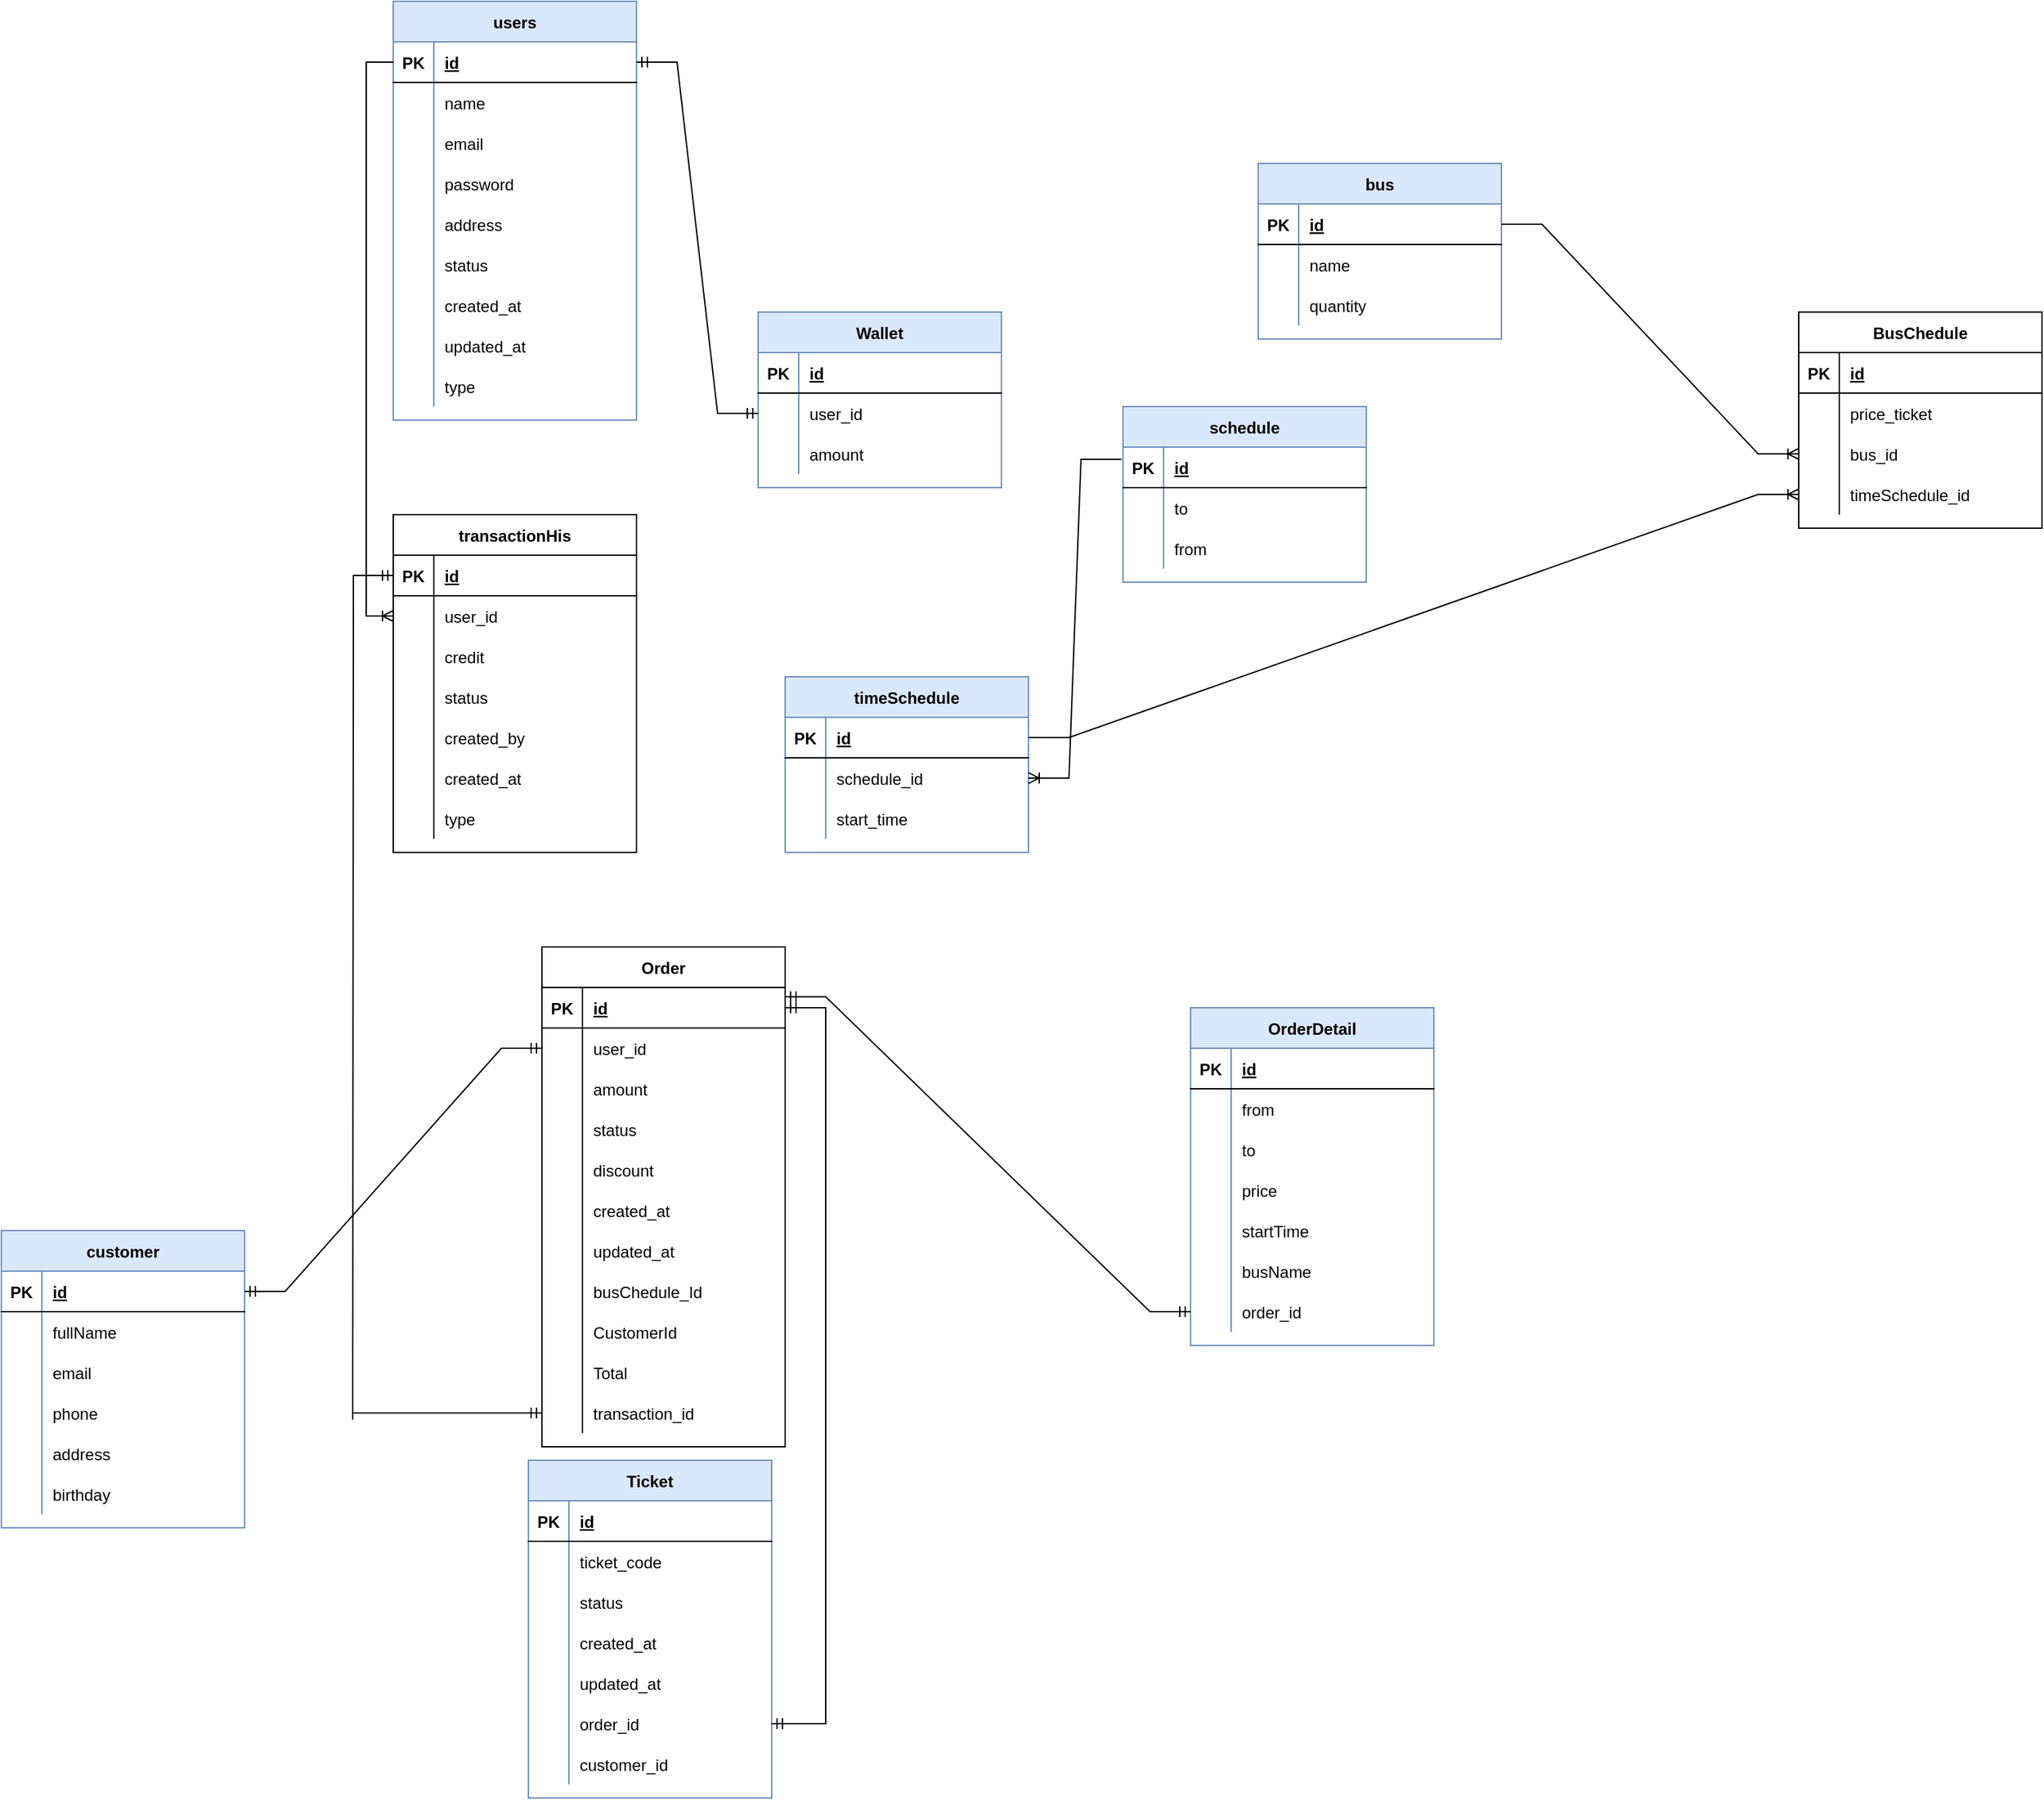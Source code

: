 <mxfile version="20.0.0" type="device"><diagram id="W0DTjr_75m12Dus8gCYq" name="Page-1"><mxGraphModel dx="3435" dy="1385" grid="1" gridSize="10" guides="1" tooltips="1" connect="1" arrows="1" fold="1" page="1" pageScale="1" pageWidth="850" pageHeight="1100" math="0" shadow="0"><root><mxCell id="0"/><mxCell id="1" parent="0"/><mxCell id="5EKON7P7qKmztPtMctFV-11" value="users" style="shape=table;startSize=30;container=1;collapsible=1;childLayout=tableLayout;fixedRows=1;rowLines=0;fontStyle=1;align=center;resizeLast=1;fillColor=#dae8fc;strokeColor=#6c8ebf;" parent="1" vertex="1"><mxGeometry x="120" y="180" width="180" height="310" as="geometry"/></mxCell><mxCell id="5EKON7P7qKmztPtMctFV-12" value="" style="shape=tableRow;horizontal=0;startSize=0;swimlaneHead=0;swimlaneBody=0;fillColor=none;collapsible=0;dropTarget=0;points=[[0,0.5],[1,0.5]];portConstraint=eastwest;top=0;left=0;right=0;bottom=1;" parent="5EKON7P7qKmztPtMctFV-11" vertex="1"><mxGeometry y="30" width="180" height="30" as="geometry"/></mxCell><mxCell id="5EKON7P7qKmztPtMctFV-13" value="PK" style="shape=partialRectangle;connectable=0;fillColor=none;top=0;left=0;bottom=0;right=0;fontStyle=1;overflow=hidden;" parent="5EKON7P7qKmztPtMctFV-12" vertex="1"><mxGeometry width="30" height="30" as="geometry"><mxRectangle width="30" height="30" as="alternateBounds"/></mxGeometry></mxCell><mxCell id="5EKON7P7qKmztPtMctFV-14" value="id" style="shape=partialRectangle;connectable=0;fillColor=none;top=0;left=0;bottom=0;right=0;align=left;spacingLeft=6;fontStyle=5;overflow=hidden;" parent="5EKON7P7qKmztPtMctFV-12" vertex="1"><mxGeometry x="30" width="150" height="30" as="geometry"><mxRectangle width="150" height="30" as="alternateBounds"/></mxGeometry></mxCell><mxCell id="5EKON7P7qKmztPtMctFV-15" value="" style="shape=tableRow;horizontal=0;startSize=0;swimlaneHead=0;swimlaneBody=0;fillColor=none;collapsible=0;dropTarget=0;points=[[0,0.5],[1,0.5]];portConstraint=eastwest;top=0;left=0;right=0;bottom=0;" parent="5EKON7P7qKmztPtMctFV-11" vertex="1"><mxGeometry y="60" width="180" height="30" as="geometry"/></mxCell><mxCell id="5EKON7P7qKmztPtMctFV-16" value="" style="shape=partialRectangle;connectable=0;fillColor=none;top=0;left=0;bottom=0;right=0;editable=1;overflow=hidden;" parent="5EKON7P7qKmztPtMctFV-15" vertex="1"><mxGeometry width="30" height="30" as="geometry"><mxRectangle width="30" height="30" as="alternateBounds"/></mxGeometry></mxCell><mxCell id="5EKON7P7qKmztPtMctFV-17" value="name" style="shape=partialRectangle;connectable=0;fillColor=none;top=0;left=0;bottom=0;right=0;align=left;spacingLeft=6;overflow=hidden;" parent="5EKON7P7qKmztPtMctFV-15" vertex="1"><mxGeometry x="30" width="150" height="30" as="geometry"><mxRectangle width="150" height="30" as="alternateBounds"/></mxGeometry></mxCell><mxCell id="5EKON7P7qKmztPtMctFV-18" value="" style="shape=tableRow;horizontal=0;startSize=0;swimlaneHead=0;swimlaneBody=0;fillColor=none;collapsible=0;dropTarget=0;points=[[0,0.5],[1,0.5]];portConstraint=eastwest;top=0;left=0;right=0;bottom=0;" parent="5EKON7P7qKmztPtMctFV-11" vertex="1"><mxGeometry y="90" width="180" height="30" as="geometry"/></mxCell><mxCell id="5EKON7P7qKmztPtMctFV-19" value="" style="shape=partialRectangle;connectable=0;fillColor=none;top=0;left=0;bottom=0;right=0;editable=1;overflow=hidden;" parent="5EKON7P7qKmztPtMctFV-18" vertex="1"><mxGeometry width="30" height="30" as="geometry"><mxRectangle width="30" height="30" as="alternateBounds"/></mxGeometry></mxCell><mxCell id="5EKON7P7qKmztPtMctFV-20" value="email" style="shape=partialRectangle;connectable=0;fillColor=none;top=0;left=0;bottom=0;right=0;align=left;spacingLeft=6;overflow=hidden;" parent="5EKON7P7qKmztPtMctFV-18" vertex="1"><mxGeometry x="30" width="150" height="30" as="geometry"><mxRectangle width="150" height="30" as="alternateBounds"/></mxGeometry></mxCell><mxCell id="5EKON7P7qKmztPtMctFV-21" value="" style="shape=tableRow;horizontal=0;startSize=0;swimlaneHead=0;swimlaneBody=0;fillColor=none;collapsible=0;dropTarget=0;points=[[0,0.5],[1,0.5]];portConstraint=eastwest;top=0;left=0;right=0;bottom=0;" parent="5EKON7P7qKmztPtMctFV-11" vertex="1"><mxGeometry y="120" width="180" height="30" as="geometry"/></mxCell><mxCell id="5EKON7P7qKmztPtMctFV-22" value="" style="shape=partialRectangle;connectable=0;fillColor=none;top=0;left=0;bottom=0;right=0;editable=1;overflow=hidden;" parent="5EKON7P7qKmztPtMctFV-21" vertex="1"><mxGeometry width="30" height="30" as="geometry"><mxRectangle width="30" height="30" as="alternateBounds"/></mxGeometry></mxCell><mxCell id="5EKON7P7qKmztPtMctFV-23" value="password" style="shape=partialRectangle;connectable=0;fillColor=none;top=0;left=0;bottom=0;right=0;align=left;spacingLeft=6;overflow=hidden;" parent="5EKON7P7qKmztPtMctFV-21" vertex="1"><mxGeometry x="30" width="150" height="30" as="geometry"><mxRectangle width="150" height="30" as="alternateBounds"/></mxGeometry></mxCell><mxCell id="fG0CO4H0V-MYi6rMSagA-23" value="" style="shape=tableRow;horizontal=0;startSize=0;swimlaneHead=0;swimlaneBody=0;fillColor=none;collapsible=0;dropTarget=0;points=[[0,0.5],[1,0.5]];portConstraint=eastwest;top=0;left=0;right=0;bottom=0;" parent="5EKON7P7qKmztPtMctFV-11" vertex="1"><mxGeometry y="150" width="180" height="30" as="geometry"/></mxCell><mxCell id="fG0CO4H0V-MYi6rMSagA-24" value="" style="shape=partialRectangle;connectable=0;fillColor=none;top=0;left=0;bottom=0;right=0;editable=1;overflow=hidden;" parent="fG0CO4H0V-MYi6rMSagA-23" vertex="1"><mxGeometry width="30" height="30" as="geometry"><mxRectangle width="30" height="30" as="alternateBounds"/></mxGeometry></mxCell><mxCell id="fG0CO4H0V-MYi6rMSagA-25" value="address" style="shape=partialRectangle;connectable=0;fillColor=none;top=0;left=0;bottom=0;right=0;align=left;spacingLeft=6;overflow=hidden;" parent="fG0CO4H0V-MYi6rMSagA-23" vertex="1"><mxGeometry x="30" width="150" height="30" as="geometry"><mxRectangle width="150" height="30" as="alternateBounds"/></mxGeometry></mxCell><mxCell id="5EKON7P7qKmztPtMctFV-156" value="" style="shape=tableRow;horizontal=0;startSize=0;swimlaneHead=0;swimlaneBody=0;fillColor=none;collapsible=0;dropTarget=0;points=[[0,0.5],[1,0.5]];portConstraint=eastwest;top=0;left=0;right=0;bottom=0;" parent="5EKON7P7qKmztPtMctFV-11" vertex="1"><mxGeometry y="180" width="180" height="30" as="geometry"/></mxCell><mxCell id="5EKON7P7qKmztPtMctFV-157" value="" style="shape=partialRectangle;connectable=0;fillColor=none;top=0;left=0;bottom=0;right=0;editable=1;overflow=hidden;" parent="5EKON7P7qKmztPtMctFV-156" vertex="1"><mxGeometry width="30" height="30" as="geometry"><mxRectangle width="30" height="30" as="alternateBounds"/></mxGeometry></mxCell><mxCell id="5EKON7P7qKmztPtMctFV-158" value="status" style="shape=partialRectangle;connectable=0;fillColor=none;top=0;left=0;bottom=0;right=0;align=left;spacingLeft=6;overflow=hidden;" parent="5EKON7P7qKmztPtMctFV-156" vertex="1"><mxGeometry x="30" width="150" height="30" as="geometry"><mxRectangle width="150" height="30" as="alternateBounds"/></mxGeometry></mxCell><mxCell id="5EKON7P7qKmztPtMctFV-127" value="" style="shape=tableRow;horizontal=0;startSize=0;swimlaneHead=0;swimlaneBody=0;fillColor=none;collapsible=0;dropTarget=0;points=[[0,0.5],[1,0.5]];portConstraint=eastwest;top=0;left=0;right=0;bottom=0;" parent="5EKON7P7qKmztPtMctFV-11" vertex="1"><mxGeometry y="210" width="180" height="30" as="geometry"/></mxCell><mxCell id="5EKON7P7qKmztPtMctFV-128" value="" style="shape=partialRectangle;connectable=0;fillColor=none;top=0;left=0;bottom=0;right=0;editable=1;overflow=hidden;" parent="5EKON7P7qKmztPtMctFV-127" vertex="1"><mxGeometry width="30" height="30" as="geometry"><mxRectangle width="30" height="30" as="alternateBounds"/></mxGeometry></mxCell><mxCell id="5EKON7P7qKmztPtMctFV-129" value="created_at" style="shape=partialRectangle;connectable=0;fillColor=none;top=0;left=0;bottom=0;right=0;align=left;spacingLeft=6;overflow=hidden;" parent="5EKON7P7qKmztPtMctFV-127" vertex="1"><mxGeometry x="30" width="150" height="30" as="geometry"><mxRectangle width="150" height="30" as="alternateBounds"/></mxGeometry></mxCell><mxCell id="5EKON7P7qKmztPtMctFV-131" value="" style="shape=tableRow;horizontal=0;startSize=0;swimlaneHead=0;swimlaneBody=0;fillColor=none;collapsible=0;dropTarget=0;points=[[0,0.5],[1,0.5]];portConstraint=eastwest;top=0;left=0;right=0;bottom=0;" parent="5EKON7P7qKmztPtMctFV-11" vertex="1"><mxGeometry y="240" width="180" height="30" as="geometry"/></mxCell><mxCell id="5EKON7P7qKmztPtMctFV-132" value="" style="shape=partialRectangle;connectable=0;fillColor=none;top=0;left=0;bottom=0;right=0;editable=1;overflow=hidden;" parent="5EKON7P7qKmztPtMctFV-131" vertex="1"><mxGeometry width="30" height="30" as="geometry"><mxRectangle width="30" height="30" as="alternateBounds"/></mxGeometry></mxCell><mxCell id="5EKON7P7qKmztPtMctFV-133" value="updated_at" style="shape=partialRectangle;connectable=0;fillColor=none;top=0;left=0;bottom=0;right=0;align=left;spacingLeft=6;overflow=hidden;" parent="5EKON7P7qKmztPtMctFV-131" vertex="1"><mxGeometry x="30" width="150" height="30" as="geometry"><mxRectangle width="150" height="30" as="alternateBounds"/></mxGeometry></mxCell><mxCell id="yWJnrlpycs3FNRXMPFGc-13" value="" style="shape=tableRow;horizontal=0;startSize=0;swimlaneHead=0;swimlaneBody=0;fillColor=none;collapsible=0;dropTarget=0;points=[[0,0.5],[1,0.5]];portConstraint=eastwest;top=0;left=0;right=0;bottom=0;" parent="5EKON7P7qKmztPtMctFV-11" vertex="1"><mxGeometry y="270" width="180" height="30" as="geometry"/></mxCell><mxCell id="yWJnrlpycs3FNRXMPFGc-14" value="" style="shape=partialRectangle;connectable=0;fillColor=none;top=0;left=0;bottom=0;right=0;editable=1;overflow=hidden;" parent="yWJnrlpycs3FNRXMPFGc-13" vertex="1"><mxGeometry width="30" height="30" as="geometry"><mxRectangle width="30" height="30" as="alternateBounds"/></mxGeometry></mxCell><mxCell id="yWJnrlpycs3FNRXMPFGc-15" value="type" style="shape=partialRectangle;connectable=0;fillColor=none;top=0;left=0;bottom=0;right=0;align=left;spacingLeft=6;overflow=hidden;" parent="yWJnrlpycs3FNRXMPFGc-13" vertex="1"><mxGeometry x="30" width="150" height="30" as="geometry"><mxRectangle width="150" height="30" as="alternateBounds"/></mxGeometry></mxCell><mxCell id="5EKON7P7qKmztPtMctFV-50" value="customer" style="shape=table;startSize=30;container=1;collapsible=1;childLayout=tableLayout;fixedRows=1;rowLines=0;fontStyle=1;align=center;resizeLast=1;fillColor=#dae8fc;strokeColor=#6c8ebf;" parent="1" vertex="1"><mxGeometry x="-170" y="1090" width="180" height="220" as="geometry"/></mxCell><mxCell id="5EKON7P7qKmztPtMctFV-51" value="" style="shape=tableRow;horizontal=0;startSize=0;swimlaneHead=0;swimlaneBody=0;fillColor=none;collapsible=0;dropTarget=0;points=[[0,0.5],[1,0.5]];portConstraint=eastwest;top=0;left=0;right=0;bottom=1;" parent="5EKON7P7qKmztPtMctFV-50" vertex="1"><mxGeometry y="30" width="180" height="30" as="geometry"/></mxCell><mxCell id="5EKON7P7qKmztPtMctFV-52" value="PK" style="shape=partialRectangle;connectable=0;fillColor=none;top=0;left=0;bottom=0;right=0;fontStyle=1;overflow=hidden;" parent="5EKON7P7qKmztPtMctFV-51" vertex="1"><mxGeometry width="30" height="30" as="geometry"><mxRectangle width="30" height="30" as="alternateBounds"/></mxGeometry></mxCell><mxCell id="5EKON7P7qKmztPtMctFV-53" value="id" style="shape=partialRectangle;connectable=0;fillColor=none;top=0;left=0;bottom=0;right=0;align=left;spacingLeft=6;fontStyle=5;overflow=hidden;" parent="5EKON7P7qKmztPtMctFV-51" vertex="1"><mxGeometry x="30" width="150" height="30" as="geometry"><mxRectangle width="150" height="30" as="alternateBounds"/></mxGeometry></mxCell><mxCell id="5EKON7P7qKmztPtMctFV-54" value="" style="shape=tableRow;horizontal=0;startSize=0;swimlaneHead=0;swimlaneBody=0;fillColor=none;collapsible=0;dropTarget=0;points=[[0,0.5],[1,0.5]];portConstraint=eastwest;top=0;left=0;right=0;bottom=0;" parent="5EKON7P7qKmztPtMctFV-50" vertex="1"><mxGeometry y="60" width="180" height="30" as="geometry"/></mxCell><mxCell id="5EKON7P7qKmztPtMctFV-55" value="" style="shape=partialRectangle;connectable=0;fillColor=none;top=0;left=0;bottom=0;right=0;editable=1;overflow=hidden;" parent="5EKON7P7qKmztPtMctFV-54" vertex="1"><mxGeometry width="30" height="30" as="geometry"><mxRectangle width="30" height="30" as="alternateBounds"/></mxGeometry></mxCell><mxCell id="5EKON7P7qKmztPtMctFV-56" value="fullName" style="shape=partialRectangle;connectable=0;fillColor=none;top=0;left=0;bottom=0;right=0;align=left;spacingLeft=6;overflow=hidden;" parent="5EKON7P7qKmztPtMctFV-54" vertex="1"><mxGeometry x="30" width="150" height="30" as="geometry"><mxRectangle width="150" height="30" as="alternateBounds"/></mxGeometry></mxCell><mxCell id="5EKON7P7qKmztPtMctFV-57" value="" style="shape=tableRow;horizontal=0;startSize=0;swimlaneHead=0;swimlaneBody=0;fillColor=none;collapsible=0;dropTarget=0;points=[[0,0.5],[1,0.5]];portConstraint=eastwest;top=0;left=0;right=0;bottom=0;" parent="5EKON7P7qKmztPtMctFV-50" vertex="1"><mxGeometry y="90" width="180" height="30" as="geometry"/></mxCell><mxCell id="5EKON7P7qKmztPtMctFV-58" value="" style="shape=partialRectangle;connectable=0;fillColor=none;top=0;left=0;bottom=0;right=0;editable=1;overflow=hidden;" parent="5EKON7P7qKmztPtMctFV-57" vertex="1"><mxGeometry width="30" height="30" as="geometry"><mxRectangle width="30" height="30" as="alternateBounds"/></mxGeometry></mxCell><mxCell id="5EKON7P7qKmztPtMctFV-59" value="email" style="shape=partialRectangle;connectable=0;fillColor=none;top=0;left=0;bottom=0;right=0;align=left;spacingLeft=6;overflow=hidden;" parent="5EKON7P7qKmztPtMctFV-57" vertex="1"><mxGeometry x="30" width="150" height="30" as="geometry"><mxRectangle width="150" height="30" as="alternateBounds"/></mxGeometry></mxCell><mxCell id="5EKON7P7qKmztPtMctFV-60" value="" style="shape=tableRow;horizontal=0;startSize=0;swimlaneHead=0;swimlaneBody=0;fillColor=none;collapsible=0;dropTarget=0;points=[[0,0.5],[1,0.5]];portConstraint=eastwest;top=0;left=0;right=0;bottom=0;" parent="5EKON7P7qKmztPtMctFV-50" vertex="1"><mxGeometry y="120" width="180" height="30" as="geometry"/></mxCell><mxCell id="5EKON7P7qKmztPtMctFV-61" value="" style="shape=partialRectangle;connectable=0;fillColor=none;top=0;left=0;bottom=0;right=0;editable=1;overflow=hidden;" parent="5EKON7P7qKmztPtMctFV-60" vertex="1"><mxGeometry width="30" height="30" as="geometry"><mxRectangle width="30" height="30" as="alternateBounds"/></mxGeometry></mxCell><mxCell id="5EKON7P7qKmztPtMctFV-62" value="phone" style="shape=partialRectangle;connectable=0;fillColor=none;top=0;left=0;bottom=0;right=0;align=left;spacingLeft=6;overflow=hidden;" parent="5EKON7P7qKmztPtMctFV-60" vertex="1"><mxGeometry x="30" width="150" height="30" as="geometry"><mxRectangle width="150" height="30" as="alternateBounds"/></mxGeometry></mxCell><mxCell id="5EKON7P7qKmztPtMctFV-63" value="" style="shape=tableRow;horizontal=0;startSize=0;swimlaneHead=0;swimlaneBody=0;fillColor=none;collapsible=0;dropTarget=0;points=[[0,0.5],[1,0.5]];portConstraint=eastwest;top=0;left=0;right=0;bottom=0;" parent="5EKON7P7qKmztPtMctFV-50" vertex="1"><mxGeometry y="150" width="180" height="30" as="geometry"/></mxCell><mxCell id="5EKON7P7qKmztPtMctFV-64" value="" style="shape=partialRectangle;connectable=0;fillColor=none;top=0;left=0;bottom=0;right=0;editable=1;overflow=hidden;" parent="5EKON7P7qKmztPtMctFV-63" vertex="1"><mxGeometry width="30" height="30" as="geometry"><mxRectangle width="30" height="30" as="alternateBounds"/></mxGeometry></mxCell><mxCell id="5EKON7P7qKmztPtMctFV-65" value="address" style="shape=partialRectangle;connectable=0;fillColor=none;top=0;left=0;bottom=0;right=0;align=left;spacingLeft=6;overflow=hidden;" parent="5EKON7P7qKmztPtMctFV-63" vertex="1"><mxGeometry x="30" width="150" height="30" as="geometry"><mxRectangle width="150" height="30" as="alternateBounds"/></mxGeometry></mxCell><mxCell id="5EKON7P7qKmztPtMctFV-82" value="" style="shape=tableRow;horizontal=0;startSize=0;swimlaneHead=0;swimlaneBody=0;fillColor=none;collapsible=0;dropTarget=0;points=[[0,0.5],[1,0.5]];portConstraint=eastwest;top=0;left=0;right=0;bottom=0;" parent="5EKON7P7qKmztPtMctFV-50" vertex="1"><mxGeometry y="180" width="180" height="30" as="geometry"/></mxCell><mxCell id="5EKON7P7qKmztPtMctFV-83" value="" style="shape=partialRectangle;connectable=0;fillColor=none;top=0;left=0;bottom=0;right=0;editable=1;overflow=hidden;" parent="5EKON7P7qKmztPtMctFV-82" vertex="1"><mxGeometry width="30" height="30" as="geometry"><mxRectangle width="30" height="30" as="alternateBounds"/></mxGeometry></mxCell><mxCell id="5EKON7P7qKmztPtMctFV-84" value="birthday" style="shape=partialRectangle;connectable=0;fillColor=none;top=0;left=0;bottom=0;right=0;align=left;spacingLeft=6;overflow=hidden;" parent="5EKON7P7qKmztPtMctFV-82" vertex="1"><mxGeometry x="30" width="150" height="30" as="geometry"><mxRectangle width="150" height="30" as="alternateBounds"/></mxGeometry></mxCell><mxCell id="5EKON7P7qKmztPtMctFV-114" value="bus" style="shape=table;startSize=30;container=1;collapsible=1;childLayout=tableLayout;fixedRows=1;rowLines=0;fontStyle=1;align=center;resizeLast=1;fillColor=#dae8fc;strokeColor=#6c8ebf;" parent="1" vertex="1"><mxGeometry x="760" y="300" width="180" height="130" as="geometry"/></mxCell><mxCell id="5EKON7P7qKmztPtMctFV-115" value="" style="shape=tableRow;horizontal=0;startSize=0;swimlaneHead=0;swimlaneBody=0;fillColor=none;collapsible=0;dropTarget=0;points=[[0,0.5],[1,0.5]];portConstraint=eastwest;top=0;left=0;right=0;bottom=1;" parent="5EKON7P7qKmztPtMctFV-114" vertex="1"><mxGeometry y="30" width="180" height="30" as="geometry"/></mxCell><mxCell id="5EKON7P7qKmztPtMctFV-116" value="PK" style="shape=partialRectangle;connectable=0;fillColor=none;top=0;left=0;bottom=0;right=0;fontStyle=1;overflow=hidden;" parent="5EKON7P7qKmztPtMctFV-115" vertex="1"><mxGeometry width="30" height="30" as="geometry"><mxRectangle width="30" height="30" as="alternateBounds"/></mxGeometry></mxCell><mxCell id="5EKON7P7qKmztPtMctFV-117" value="id" style="shape=partialRectangle;connectable=0;fillColor=none;top=0;left=0;bottom=0;right=0;align=left;spacingLeft=6;fontStyle=5;overflow=hidden;" parent="5EKON7P7qKmztPtMctFV-115" vertex="1"><mxGeometry x="30" width="150" height="30" as="geometry"><mxRectangle width="150" height="30" as="alternateBounds"/></mxGeometry></mxCell><mxCell id="5EKON7P7qKmztPtMctFV-118" value="" style="shape=tableRow;horizontal=0;startSize=0;swimlaneHead=0;swimlaneBody=0;fillColor=none;collapsible=0;dropTarget=0;points=[[0,0.5],[1,0.5]];portConstraint=eastwest;top=0;left=0;right=0;bottom=0;" parent="5EKON7P7qKmztPtMctFV-114" vertex="1"><mxGeometry y="60" width="180" height="30" as="geometry"/></mxCell><mxCell id="5EKON7P7qKmztPtMctFV-119" value="" style="shape=partialRectangle;connectable=0;fillColor=none;top=0;left=0;bottom=0;right=0;editable=1;overflow=hidden;" parent="5EKON7P7qKmztPtMctFV-118" vertex="1"><mxGeometry width="30" height="30" as="geometry"><mxRectangle width="30" height="30" as="alternateBounds"/></mxGeometry></mxCell><mxCell id="5EKON7P7qKmztPtMctFV-120" value="name" style="shape=partialRectangle;connectable=0;fillColor=none;top=0;left=0;bottom=0;right=0;align=left;spacingLeft=6;overflow=hidden;" parent="5EKON7P7qKmztPtMctFV-118" vertex="1"><mxGeometry x="30" width="150" height="30" as="geometry"><mxRectangle width="150" height="30" as="alternateBounds"/></mxGeometry></mxCell><mxCell id="5EKON7P7qKmztPtMctFV-400" value="" style="shape=tableRow;horizontal=0;startSize=0;swimlaneHead=0;swimlaneBody=0;fillColor=none;collapsible=0;dropTarget=0;points=[[0,0.5],[1,0.5]];portConstraint=eastwest;top=0;left=0;right=0;bottom=0;" parent="5EKON7P7qKmztPtMctFV-114" vertex="1"><mxGeometry y="90" width="180" height="30" as="geometry"/></mxCell><mxCell id="5EKON7P7qKmztPtMctFV-401" value="" style="shape=partialRectangle;connectable=0;fillColor=none;top=0;left=0;bottom=0;right=0;editable=1;overflow=hidden;" parent="5EKON7P7qKmztPtMctFV-400" vertex="1"><mxGeometry width="30" height="30" as="geometry"><mxRectangle width="30" height="30" as="alternateBounds"/></mxGeometry></mxCell><mxCell id="5EKON7P7qKmztPtMctFV-402" value="quantity" style="shape=partialRectangle;connectable=0;fillColor=none;top=0;left=0;bottom=0;right=0;align=left;spacingLeft=6;overflow=hidden;" parent="5EKON7P7qKmztPtMctFV-400" vertex="1"><mxGeometry x="30" width="150" height="30" as="geometry"><mxRectangle width="150" height="30" as="alternateBounds"/></mxGeometry></mxCell><mxCell id="5EKON7P7qKmztPtMctFV-162" value="schedule" style="shape=table;startSize=30;container=1;collapsible=1;childLayout=tableLayout;fixedRows=1;rowLines=0;fontStyle=1;align=center;resizeLast=1;fillColor=#dae8fc;strokeColor=#6c8ebf;" parent="1" vertex="1"><mxGeometry x="660" y="480" width="180" height="130" as="geometry"/></mxCell><mxCell id="5EKON7P7qKmztPtMctFV-163" value="" style="shape=tableRow;horizontal=0;startSize=0;swimlaneHead=0;swimlaneBody=0;fillColor=none;collapsible=0;dropTarget=0;points=[[0,0.5],[1,0.5]];portConstraint=eastwest;top=0;left=0;right=0;bottom=1;" parent="5EKON7P7qKmztPtMctFV-162" vertex="1"><mxGeometry y="30" width="180" height="30" as="geometry"/></mxCell><mxCell id="5EKON7P7qKmztPtMctFV-164" value="PK" style="shape=partialRectangle;connectable=0;fillColor=none;top=0;left=0;bottom=0;right=0;fontStyle=1;overflow=hidden;" parent="5EKON7P7qKmztPtMctFV-163" vertex="1"><mxGeometry width="30" height="30" as="geometry"><mxRectangle width="30" height="30" as="alternateBounds"/></mxGeometry></mxCell><mxCell id="5EKON7P7qKmztPtMctFV-165" value="id" style="shape=partialRectangle;connectable=0;fillColor=none;top=0;left=0;bottom=0;right=0;align=left;spacingLeft=6;fontStyle=5;overflow=hidden;" parent="5EKON7P7qKmztPtMctFV-163" vertex="1"><mxGeometry x="30" width="150" height="30" as="geometry"><mxRectangle width="150" height="30" as="alternateBounds"/></mxGeometry></mxCell><mxCell id="5EKON7P7qKmztPtMctFV-397" value="" style="shape=tableRow;horizontal=0;startSize=0;swimlaneHead=0;swimlaneBody=0;fillColor=none;collapsible=0;dropTarget=0;points=[[0,0.5],[1,0.5]];portConstraint=eastwest;top=0;left=0;right=0;bottom=0;" parent="5EKON7P7qKmztPtMctFV-162" vertex="1"><mxGeometry y="60" width="180" height="30" as="geometry"/></mxCell><mxCell id="5EKON7P7qKmztPtMctFV-398" value="" style="shape=partialRectangle;connectable=0;fillColor=none;top=0;left=0;bottom=0;right=0;editable=1;overflow=hidden;" parent="5EKON7P7qKmztPtMctFV-397" vertex="1"><mxGeometry width="30" height="30" as="geometry"><mxRectangle width="30" height="30" as="alternateBounds"/></mxGeometry></mxCell><mxCell id="5EKON7P7qKmztPtMctFV-399" value="to" style="shape=partialRectangle;connectable=0;fillColor=none;top=0;left=0;bottom=0;right=0;align=left;spacingLeft=6;overflow=hidden;" parent="5EKON7P7qKmztPtMctFV-397" vertex="1"><mxGeometry x="30" width="150" height="30" as="geometry"><mxRectangle width="150" height="30" as="alternateBounds"/></mxGeometry></mxCell><mxCell id="5EKON7P7qKmztPtMctFV-403" value="" style="shape=tableRow;horizontal=0;startSize=0;swimlaneHead=0;swimlaneBody=0;fillColor=none;collapsible=0;dropTarget=0;points=[[0,0.5],[1,0.5]];portConstraint=eastwest;top=0;left=0;right=0;bottom=0;" parent="5EKON7P7qKmztPtMctFV-162" vertex="1"><mxGeometry y="90" width="180" height="30" as="geometry"/></mxCell><mxCell id="5EKON7P7qKmztPtMctFV-404" value="" style="shape=partialRectangle;connectable=0;fillColor=none;top=0;left=0;bottom=0;right=0;editable=1;overflow=hidden;" parent="5EKON7P7qKmztPtMctFV-403" vertex="1"><mxGeometry width="30" height="30" as="geometry"><mxRectangle width="30" height="30" as="alternateBounds"/></mxGeometry></mxCell><mxCell id="5EKON7P7qKmztPtMctFV-405" value="from" style="shape=partialRectangle;connectable=0;fillColor=none;top=0;left=0;bottom=0;right=0;align=left;spacingLeft=6;overflow=hidden;" parent="5EKON7P7qKmztPtMctFV-403" vertex="1"><mxGeometry x="30" width="150" height="30" as="geometry"><mxRectangle width="150" height="30" as="alternateBounds"/></mxGeometry></mxCell><mxCell id="5EKON7P7qKmztPtMctFV-215" value="Ticket" style="shape=table;startSize=30;container=1;collapsible=1;childLayout=tableLayout;fixedRows=1;rowLines=0;fontStyle=1;align=center;resizeLast=1;fillColor=#dae8fc;strokeColor=#6c8ebf;" parent="1" vertex="1"><mxGeometry x="220" y="1260" width="180" height="250" as="geometry"/></mxCell><mxCell id="5EKON7P7qKmztPtMctFV-216" value="" style="shape=tableRow;horizontal=0;startSize=0;swimlaneHead=0;swimlaneBody=0;fillColor=none;collapsible=0;dropTarget=0;points=[[0,0.5],[1,0.5]];portConstraint=eastwest;top=0;left=0;right=0;bottom=1;" parent="5EKON7P7qKmztPtMctFV-215" vertex="1"><mxGeometry y="30" width="180" height="30" as="geometry"/></mxCell><mxCell id="5EKON7P7qKmztPtMctFV-217" value="PK" style="shape=partialRectangle;connectable=0;fillColor=none;top=0;left=0;bottom=0;right=0;fontStyle=1;overflow=hidden;" parent="5EKON7P7qKmztPtMctFV-216" vertex="1"><mxGeometry width="30" height="30" as="geometry"><mxRectangle width="30" height="30" as="alternateBounds"/></mxGeometry></mxCell><mxCell id="5EKON7P7qKmztPtMctFV-218" value="id" style="shape=partialRectangle;connectable=0;fillColor=none;top=0;left=0;bottom=0;right=0;align=left;spacingLeft=6;fontStyle=5;overflow=hidden;" parent="5EKON7P7qKmztPtMctFV-216" vertex="1"><mxGeometry x="30" width="150" height="30" as="geometry"><mxRectangle width="150" height="30" as="alternateBounds"/></mxGeometry></mxCell><mxCell id="5EKON7P7qKmztPtMctFV-225" value="" style="shape=tableRow;horizontal=0;startSize=0;swimlaneHead=0;swimlaneBody=0;fillColor=none;collapsible=0;dropTarget=0;points=[[0,0.5],[1,0.5]];portConstraint=eastwest;top=0;left=0;right=0;bottom=0;" parent="5EKON7P7qKmztPtMctFV-215" vertex="1"><mxGeometry y="60" width="180" height="30" as="geometry"/></mxCell><mxCell id="5EKON7P7qKmztPtMctFV-226" value="" style="shape=partialRectangle;connectable=0;fillColor=none;top=0;left=0;bottom=0;right=0;editable=1;overflow=hidden;" parent="5EKON7P7qKmztPtMctFV-225" vertex="1"><mxGeometry width="30" height="30" as="geometry"><mxRectangle width="30" height="30" as="alternateBounds"/></mxGeometry></mxCell><mxCell id="5EKON7P7qKmztPtMctFV-227" value="ticket_code" style="shape=partialRectangle;connectable=0;fillColor=none;top=0;left=0;bottom=0;right=0;align=left;spacingLeft=6;overflow=hidden;" parent="5EKON7P7qKmztPtMctFV-225" vertex="1"><mxGeometry x="30" width="150" height="30" as="geometry"><mxRectangle width="150" height="30" as="alternateBounds"/></mxGeometry></mxCell><mxCell id="5EKON7P7qKmztPtMctFV-228" value="" style="shape=tableRow;horizontal=0;startSize=0;swimlaneHead=0;swimlaneBody=0;fillColor=none;collapsible=0;dropTarget=0;points=[[0,0.5],[1,0.5]];portConstraint=eastwest;top=0;left=0;right=0;bottom=0;" parent="5EKON7P7qKmztPtMctFV-215" vertex="1"><mxGeometry y="90" width="180" height="30" as="geometry"/></mxCell><mxCell id="5EKON7P7qKmztPtMctFV-229" value="" style="shape=partialRectangle;connectable=0;fillColor=none;top=0;left=0;bottom=0;right=0;editable=1;overflow=hidden;" parent="5EKON7P7qKmztPtMctFV-228" vertex="1"><mxGeometry width="30" height="30" as="geometry"><mxRectangle width="30" height="30" as="alternateBounds"/></mxGeometry></mxCell><mxCell id="5EKON7P7qKmztPtMctFV-230" value="status" style="shape=partialRectangle;connectable=0;fillColor=none;top=0;left=0;bottom=0;right=0;align=left;spacingLeft=6;overflow=hidden;" parent="5EKON7P7qKmztPtMctFV-228" vertex="1"><mxGeometry x="30" width="150" height="30" as="geometry"><mxRectangle width="150" height="30" as="alternateBounds"/></mxGeometry></mxCell><mxCell id="5EKON7P7qKmztPtMctFV-247" value="" style="shape=tableRow;horizontal=0;startSize=0;swimlaneHead=0;swimlaneBody=0;fillColor=none;collapsible=0;dropTarget=0;points=[[0,0.5],[1,0.5]];portConstraint=eastwest;top=0;left=0;right=0;bottom=0;" parent="5EKON7P7qKmztPtMctFV-215" vertex="1"><mxGeometry y="120" width="180" height="30" as="geometry"/></mxCell><mxCell id="5EKON7P7qKmztPtMctFV-248" value="" style="shape=partialRectangle;connectable=0;fillColor=none;top=0;left=0;bottom=0;right=0;editable=1;overflow=hidden;" parent="5EKON7P7qKmztPtMctFV-247" vertex="1"><mxGeometry width="30" height="30" as="geometry"><mxRectangle width="30" height="30" as="alternateBounds"/></mxGeometry></mxCell><mxCell id="5EKON7P7qKmztPtMctFV-249" value="created_at" style="shape=partialRectangle;connectable=0;fillColor=none;top=0;left=0;bottom=0;right=0;align=left;spacingLeft=6;overflow=hidden;" parent="5EKON7P7qKmztPtMctFV-247" vertex="1"><mxGeometry x="30" width="150" height="30" as="geometry"><mxRectangle width="150" height="30" as="alternateBounds"/></mxGeometry></mxCell><mxCell id="5EKON7P7qKmztPtMctFV-250" value="" style="shape=tableRow;horizontal=0;startSize=0;swimlaneHead=0;swimlaneBody=0;fillColor=none;collapsible=0;dropTarget=0;points=[[0,0.5],[1,0.5]];portConstraint=eastwest;top=0;left=0;right=0;bottom=0;" parent="5EKON7P7qKmztPtMctFV-215" vertex="1"><mxGeometry y="150" width="180" height="30" as="geometry"/></mxCell><mxCell id="5EKON7P7qKmztPtMctFV-251" value="" style="shape=partialRectangle;connectable=0;fillColor=none;top=0;left=0;bottom=0;right=0;editable=1;overflow=hidden;" parent="5EKON7P7qKmztPtMctFV-250" vertex="1"><mxGeometry width="30" height="30" as="geometry"><mxRectangle width="30" height="30" as="alternateBounds"/></mxGeometry></mxCell><mxCell id="5EKON7P7qKmztPtMctFV-252" value="updated_at" style="shape=partialRectangle;connectable=0;fillColor=none;top=0;left=0;bottom=0;right=0;align=left;spacingLeft=6;overflow=hidden;" parent="5EKON7P7qKmztPtMctFV-250" vertex="1"><mxGeometry x="30" width="150" height="30" as="geometry"><mxRectangle width="150" height="30" as="alternateBounds"/></mxGeometry></mxCell><mxCell id="5EKON7P7qKmztPtMctFV-454" value="" style="shape=tableRow;horizontal=0;startSize=0;swimlaneHead=0;swimlaneBody=0;fillColor=none;collapsible=0;dropTarget=0;points=[[0,0.5],[1,0.5]];portConstraint=eastwest;top=0;left=0;right=0;bottom=0;" parent="5EKON7P7qKmztPtMctFV-215" vertex="1"><mxGeometry y="180" width="180" height="30" as="geometry"/></mxCell><mxCell id="5EKON7P7qKmztPtMctFV-455" value="" style="shape=partialRectangle;connectable=0;fillColor=none;top=0;left=0;bottom=0;right=0;editable=1;overflow=hidden;" parent="5EKON7P7qKmztPtMctFV-454" vertex="1"><mxGeometry width="30" height="30" as="geometry"><mxRectangle width="30" height="30" as="alternateBounds"/></mxGeometry></mxCell><mxCell id="5EKON7P7qKmztPtMctFV-456" value="order_id" style="shape=partialRectangle;connectable=0;fillColor=none;top=0;left=0;bottom=0;right=0;align=left;spacingLeft=6;overflow=hidden;" parent="5EKON7P7qKmztPtMctFV-454" vertex="1"><mxGeometry x="30" width="150" height="30" as="geometry"><mxRectangle width="150" height="30" as="alternateBounds"/></mxGeometry></mxCell><mxCell id="5EKON7P7qKmztPtMctFV-457" value="" style="shape=tableRow;horizontal=0;startSize=0;swimlaneHead=0;swimlaneBody=0;fillColor=none;collapsible=0;dropTarget=0;points=[[0,0.5],[1,0.5]];portConstraint=eastwest;top=0;left=0;right=0;bottom=0;" parent="5EKON7P7qKmztPtMctFV-215" vertex="1"><mxGeometry y="210" width="180" height="30" as="geometry"/></mxCell><mxCell id="5EKON7P7qKmztPtMctFV-458" value="" style="shape=partialRectangle;connectable=0;fillColor=none;top=0;left=0;bottom=0;right=0;editable=1;overflow=hidden;" parent="5EKON7P7qKmztPtMctFV-457" vertex="1"><mxGeometry width="30" height="30" as="geometry"><mxRectangle width="30" height="30" as="alternateBounds"/></mxGeometry></mxCell><mxCell id="5EKON7P7qKmztPtMctFV-459" value="customer_id" style="shape=partialRectangle;connectable=0;fillColor=none;top=0;left=0;bottom=0;right=0;align=left;spacingLeft=6;overflow=hidden;" parent="5EKON7P7qKmztPtMctFV-457" vertex="1"><mxGeometry x="30" width="150" height="30" as="geometry"><mxRectangle width="150" height="30" as="alternateBounds"/></mxGeometry></mxCell><mxCell id="5EKON7P7qKmztPtMctFV-320" value="transactionHis" style="shape=table;startSize=30;container=1;collapsible=1;childLayout=tableLayout;fixedRows=1;rowLines=0;fontStyle=1;align=center;resizeLast=1;" parent="1" vertex="1"><mxGeometry x="120" y="560" width="180" height="250" as="geometry"/></mxCell><mxCell id="5EKON7P7qKmztPtMctFV-321" value="" style="shape=tableRow;horizontal=0;startSize=0;swimlaneHead=0;swimlaneBody=0;fillColor=none;collapsible=0;dropTarget=0;points=[[0,0.5],[1,0.5]];portConstraint=eastwest;top=0;left=0;right=0;bottom=1;" parent="5EKON7P7qKmztPtMctFV-320" vertex="1"><mxGeometry y="30" width="180" height="30" as="geometry"/></mxCell><mxCell id="5EKON7P7qKmztPtMctFV-322" value="PK" style="shape=partialRectangle;connectable=0;fillColor=none;top=0;left=0;bottom=0;right=0;fontStyle=1;overflow=hidden;" parent="5EKON7P7qKmztPtMctFV-321" vertex="1"><mxGeometry width="30" height="30" as="geometry"><mxRectangle width="30" height="30" as="alternateBounds"/></mxGeometry></mxCell><mxCell id="5EKON7P7qKmztPtMctFV-323" value="id" style="shape=partialRectangle;connectable=0;fillColor=none;top=0;left=0;bottom=0;right=0;align=left;spacingLeft=6;fontStyle=5;overflow=hidden;" parent="5EKON7P7qKmztPtMctFV-321" vertex="1"><mxGeometry x="30" width="150" height="30" as="geometry"><mxRectangle width="150" height="30" as="alternateBounds"/></mxGeometry></mxCell><mxCell id="5EKON7P7qKmztPtMctFV-324" value="" style="shape=tableRow;horizontal=0;startSize=0;swimlaneHead=0;swimlaneBody=0;fillColor=none;collapsible=0;dropTarget=0;points=[[0,0.5],[1,0.5]];portConstraint=eastwest;top=0;left=0;right=0;bottom=0;" parent="5EKON7P7qKmztPtMctFV-320" vertex="1"><mxGeometry y="60" width="180" height="30" as="geometry"/></mxCell><mxCell id="5EKON7P7qKmztPtMctFV-325" value="" style="shape=partialRectangle;connectable=0;fillColor=none;top=0;left=0;bottom=0;right=0;editable=1;overflow=hidden;" parent="5EKON7P7qKmztPtMctFV-324" vertex="1"><mxGeometry width="30" height="30" as="geometry"><mxRectangle width="30" height="30" as="alternateBounds"/></mxGeometry></mxCell><mxCell id="5EKON7P7qKmztPtMctFV-326" value="user_id" style="shape=partialRectangle;connectable=0;fillColor=none;top=0;left=0;bottom=0;right=0;align=left;spacingLeft=6;overflow=hidden;" parent="5EKON7P7qKmztPtMctFV-324" vertex="1"><mxGeometry x="30" width="150" height="30" as="geometry"><mxRectangle width="150" height="30" as="alternateBounds"/></mxGeometry></mxCell><mxCell id="5EKON7P7qKmztPtMctFV-368" value="" style="shape=tableRow;horizontal=0;startSize=0;swimlaneHead=0;swimlaneBody=0;fillColor=none;collapsible=0;dropTarget=0;points=[[0,0.5],[1,0.5]];portConstraint=eastwest;top=0;left=0;right=0;bottom=0;" parent="5EKON7P7qKmztPtMctFV-320" vertex="1"><mxGeometry y="90" width="180" height="30" as="geometry"/></mxCell><mxCell id="5EKON7P7qKmztPtMctFV-369" value="" style="shape=partialRectangle;connectable=0;fillColor=none;top=0;left=0;bottom=0;right=0;editable=1;overflow=hidden;" parent="5EKON7P7qKmztPtMctFV-368" vertex="1"><mxGeometry width="30" height="30" as="geometry"><mxRectangle width="30" height="30" as="alternateBounds"/></mxGeometry></mxCell><mxCell id="5EKON7P7qKmztPtMctFV-370" value="credit" style="shape=partialRectangle;connectable=0;fillColor=none;top=0;left=0;bottom=0;right=0;align=left;spacingLeft=6;overflow=hidden;" parent="5EKON7P7qKmztPtMctFV-368" vertex="1"><mxGeometry x="30" width="150" height="30" as="geometry"><mxRectangle width="150" height="30" as="alternateBounds"/></mxGeometry></mxCell><mxCell id="5EKON7P7qKmztPtMctFV-327" value="" style="shape=tableRow;horizontal=0;startSize=0;swimlaneHead=0;swimlaneBody=0;fillColor=none;collapsible=0;dropTarget=0;points=[[0,0.5],[1,0.5]];portConstraint=eastwest;top=0;left=0;right=0;bottom=0;" parent="5EKON7P7qKmztPtMctFV-320" vertex="1"><mxGeometry y="120" width="180" height="30" as="geometry"/></mxCell><mxCell id="5EKON7P7qKmztPtMctFV-328" value="" style="shape=partialRectangle;connectable=0;fillColor=none;top=0;left=0;bottom=0;right=0;editable=1;overflow=hidden;" parent="5EKON7P7qKmztPtMctFV-327" vertex="1"><mxGeometry width="30" height="30" as="geometry"><mxRectangle width="30" height="30" as="alternateBounds"/></mxGeometry></mxCell><mxCell id="5EKON7P7qKmztPtMctFV-329" value="status" style="shape=partialRectangle;connectable=0;fillColor=none;top=0;left=0;bottom=0;right=0;align=left;spacingLeft=6;overflow=hidden;" parent="5EKON7P7qKmztPtMctFV-327" vertex="1"><mxGeometry x="30" width="150" height="30" as="geometry"><mxRectangle width="150" height="30" as="alternateBounds"/></mxGeometry></mxCell><mxCell id="5EKON7P7qKmztPtMctFV-346" value="" style="shape=tableRow;horizontal=0;startSize=0;swimlaneHead=0;swimlaneBody=0;fillColor=none;collapsible=0;dropTarget=0;points=[[0,0.5],[1,0.5]];portConstraint=eastwest;top=0;left=0;right=0;bottom=0;" parent="5EKON7P7qKmztPtMctFV-320" vertex="1"><mxGeometry y="150" width="180" height="30" as="geometry"/></mxCell><mxCell id="5EKON7P7qKmztPtMctFV-347" value="" style="shape=partialRectangle;connectable=0;fillColor=none;top=0;left=0;bottom=0;right=0;editable=1;overflow=hidden;" parent="5EKON7P7qKmztPtMctFV-346" vertex="1"><mxGeometry width="30" height="30" as="geometry"><mxRectangle width="30" height="30" as="alternateBounds"/></mxGeometry></mxCell><mxCell id="5EKON7P7qKmztPtMctFV-348" value="created_by" style="shape=partialRectangle;connectable=0;fillColor=none;top=0;left=0;bottom=0;right=0;align=left;spacingLeft=6;overflow=hidden;" parent="5EKON7P7qKmztPtMctFV-346" vertex="1"><mxGeometry x="30" width="150" height="30" as="geometry"><mxRectangle width="150" height="30" as="alternateBounds"/></mxGeometry></mxCell><mxCell id="5EKON7P7qKmztPtMctFV-349" value="" style="shape=tableRow;horizontal=0;startSize=0;swimlaneHead=0;swimlaneBody=0;fillColor=none;collapsible=0;dropTarget=0;points=[[0,0.5],[1,0.5]];portConstraint=eastwest;top=0;left=0;right=0;bottom=0;" parent="5EKON7P7qKmztPtMctFV-320" vertex="1"><mxGeometry y="180" width="180" height="30" as="geometry"/></mxCell><mxCell id="5EKON7P7qKmztPtMctFV-350" value="" style="shape=partialRectangle;connectable=0;fillColor=none;top=0;left=0;bottom=0;right=0;editable=1;overflow=hidden;" parent="5EKON7P7qKmztPtMctFV-349" vertex="1"><mxGeometry width="30" height="30" as="geometry"><mxRectangle width="30" height="30" as="alternateBounds"/></mxGeometry></mxCell><mxCell id="5EKON7P7qKmztPtMctFV-351" value="created_at" style="shape=partialRectangle;connectable=0;fillColor=none;top=0;left=0;bottom=0;right=0;align=left;spacingLeft=6;overflow=hidden;" parent="5EKON7P7qKmztPtMctFV-349" vertex="1"><mxGeometry x="30" width="150" height="30" as="geometry"><mxRectangle width="150" height="30" as="alternateBounds"/></mxGeometry></mxCell><mxCell id="5EKON7P7qKmztPtMctFV-460" value="" style="shape=tableRow;horizontal=0;startSize=0;swimlaneHead=0;swimlaneBody=0;fillColor=none;collapsible=0;dropTarget=0;points=[[0,0.5],[1,0.5]];portConstraint=eastwest;top=0;left=0;right=0;bottom=0;" parent="5EKON7P7qKmztPtMctFV-320" vertex="1"><mxGeometry y="210" width="180" height="30" as="geometry"/></mxCell><mxCell id="5EKON7P7qKmztPtMctFV-461" value="" style="shape=partialRectangle;connectable=0;fillColor=none;top=0;left=0;bottom=0;right=0;editable=1;overflow=hidden;" parent="5EKON7P7qKmztPtMctFV-460" vertex="1"><mxGeometry width="30" height="30" as="geometry"><mxRectangle width="30" height="30" as="alternateBounds"/></mxGeometry></mxCell><mxCell id="5EKON7P7qKmztPtMctFV-462" value="type" style="shape=partialRectangle;connectable=0;fillColor=none;top=0;left=0;bottom=0;right=0;align=left;spacingLeft=6;overflow=hidden;" parent="5EKON7P7qKmztPtMctFV-460" vertex="1"><mxGeometry x="30" width="150" height="30" as="geometry"><mxRectangle width="150" height="30" as="alternateBounds"/></mxGeometry></mxCell><mxCell id="5EKON7P7qKmztPtMctFV-333" value="Wallet" style="shape=table;startSize=30;container=1;collapsible=1;childLayout=tableLayout;fixedRows=1;rowLines=0;fontStyle=1;align=center;resizeLast=1;fillColor=#dae8fc;strokeColor=#6c8ebf;" parent="1" vertex="1"><mxGeometry x="390" y="410" width="180" height="130" as="geometry"/></mxCell><mxCell id="5EKON7P7qKmztPtMctFV-334" value="" style="shape=tableRow;horizontal=0;startSize=0;swimlaneHead=0;swimlaneBody=0;fillColor=none;collapsible=0;dropTarget=0;points=[[0,0.5],[1,0.5]];portConstraint=eastwest;top=0;left=0;right=0;bottom=1;" parent="5EKON7P7qKmztPtMctFV-333" vertex="1"><mxGeometry y="30" width="180" height="30" as="geometry"/></mxCell><mxCell id="5EKON7P7qKmztPtMctFV-335" value="PK" style="shape=partialRectangle;connectable=0;fillColor=none;top=0;left=0;bottom=0;right=0;fontStyle=1;overflow=hidden;" parent="5EKON7P7qKmztPtMctFV-334" vertex="1"><mxGeometry width="30" height="30" as="geometry"><mxRectangle width="30" height="30" as="alternateBounds"/></mxGeometry></mxCell><mxCell id="5EKON7P7qKmztPtMctFV-336" value="id" style="shape=partialRectangle;connectable=0;fillColor=none;top=0;left=0;bottom=0;right=0;align=left;spacingLeft=6;fontStyle=5;overflow=hidden;" parent="5EKON7P7qKmztPtMctFV-334" vertex="1"><mxGeometry x="30" width="150" height="30" as="geometry"><mxRectangle width="150" height="30" as="alternateBounds"/></mxGeometry></mxCell><mxCell id="5EKON7P7qKmztPtMctFV-337" value="" style="shape=tableRow;horizontal=0;startSize=0;swimlaneHead=0;swimlaneBody=0;fillColor=none;collapsible=0;dropTarget=0;points=[[0,0.5],[1,0.5]];portConstraint=eastwest;top=0;left=0;right=0;bottom=0;" parent="5EKON7P7qKmztPtMctFV-333" vertex="1"><mxGeometry y="60" width="180" height="30" as="geometry"/></mxCell><mxCell id="5EKON7P7qKmztPtMctFV-338" value="" style="shape=partialRectangle;connectable=0;fillColor=none;top=0;left=0;bottom=0;right=0;editable=1;overflow=hidden;" parent="5EKON7P7qKmztPtMctFV-337" vertex="1"><mxGeometry width="30" height="30" as="geometry"><mxRectangle width="30" height="30" as="alternateBounds"/></mxGeometry></mxCell><mxCell id="5EKON7P7qKmztPtMctFV-339" value="user_id" style="shape=partialRectangle;connectable=0;fillColor=none;top=0;left=0;bottom=0;right=0;align=left;spacingLeft=6;overflow=hidden;" parent="5EKON7P7qKmztPtMctFV-337" vertex="1"><mxGeometry x="30" width="150" height="30" as="geometry"><mxRectangle width="150" height="30" as="alternateBounds"/></mxGeometry></mxCell><mxCell id="5EKON7P7qKmztPtMctFV-340" value="" style="shape=tableRow;horizontal=0;startSize=0;swimlaneHead=0;swimlaneBody=0;fillColor=none;collapsible=0;dropTarget=0;points=[[0,0.5],[1,0.5]];portConstraint=eastwest;top=0;left=0;right=0;bottom=0;" parent="5EKON7P7qKmztPtMctFV-333" vertex="1"><mxGeometry y="90" width="180" height="30" as="geometry"/></mxCell><mxCell id="5EKON7P7qKmztPtMctFV-341" value="" style="shape=partialRectangle;connectable=0;fillColor=none;top=0;left=0;bottom=0;right=0;editable=1;overflow=hidden;" parent="5EKON7P7qKmztPtMctFV-340" vertex="1"><mxGeometry width="30" height="30" as="geometry"><mxRectangle width="30" height="30" as="alternateBounds"/></mxGeometry></mxCell><mxCell id="5EKON7P7qKmztPtMctFV-342" value="amount" style="shape=partialRectangle;connectable=0;fillColor=none;top=0;left=0;bottom=0;right=0;align=left;spacingLeft=6;overflow=hidden;" parent="5EKON7P7qKmztPtMctFV-340" vertex="1"><mxGeometry x="30" width="150" height="30" as="geometry"><mxRectangle width="150" height="30" as="alternateBounds"/></mxGeometry></mxCell><mxCell id="5EKON7P7qKmztPtMctFV-384" value="timeSchedule" style="shape=table;startSize=30;container=1;collapsible=1;childLayout=tableLayout;fixedRows=1;rowLines=0;fontStyle=1;align=center;resizeLast=1;fillColor=#dae8fc;strokeColor=#6c8ebf;" parent="1" vertex="1"><mxGeometry x="410" y="680" width="180" height="130" as="geometry"/></mxCell><mxCell id="5EKON7P7qKmztPtMctFV-385" value="" style="shape=tableRow;horizontal=0;startSize=0;swimlaneHead=0;swimlaneBody=0;fillColor=none;collapsible=0;dropTarget=0;points=[[0,0.5],[1,0.5]];portConstraint=eastwest;top=0;left=0;right=0;bottom=1;" parent="5EKON7P7qKmztPtMctFV-384" vertex="1"><mxGeometry y="30" width="180" height="30" as="geometry"/></mxCell><mxCell id="5EKON7P7qKmztPtMctFV-386" value="PK" style="shape=partialRectangle;connectable=0;fillColor=none;top=0;left=0;bottom=0;right=0;fontStyle=1;overflow=hidden;" parent="5EKON7P7qKmztPtMctFV-385" vertex="1"><mxGeometry width="30" height="30" as="geometry"><mxRectangle width="30" height="30" as="alternateBounds"/></mxGeometry></mxCell><mxCell id="5EKON7P7qKmztPtMctFV-387" value="id" style="shape=partialRectangle;connectable=0;fillColor=none;top=0;left=0;bottom=0;right=0;align=left;spacingLeft=6;fontStyle=5;overflow=hidden;" parent="5EKON7P7qKmztPtMctFV-385" vertex="1"><mxGeometry x="30" width="150" height="30" as="geometry"><mxRectangle width="150" height="30" as="alternateBounds"/></mxGeometry></mxCell><mxCell id="5EKON7P7qKmztPtMctFV-388" value="" style="shape=tableRow;horizontal=0;startSize=0;swimlaneHead=0;swimlaneBody=0;fillColor=none;collapsible=0;dropTarget=0;points=[[0,0.5],[1,0.5]];portConstraint=eastwest;top=0;left=0;right=0;bottom=0;" parent="5EKON7P7qKmztPtMctFV-384" vertex="1"><mxGeometry y="60" width="180" height="30" as="geometry"/></mxCell><mxCell id="5EKON7P7qKmztPtMctFV-389" value="" style="shape=partialRectangle;connectable=0;fillColor=none;top=0;left=0;bottom=0;right=0;editable=1;overflow=hidden;" parent="5EKON7P7qKmztPtMctFV-388" vertex="1"><mxGeometry width="30" height="30" as="geometry"><mxRectangle width="30" height="30" as="alternateBounds"/></mxGeometry></mxCell><mxCell id="5EKON7P7qKmztPtMctFV-390" value="schedule_id" style="shape=partialRectangle;connectable=0;fillColor=none;top=0;left=0;bottom=0;right=0;align=left;spacingLeft=6;overflow=hidden;" parent="5EKON7P7qKmztPtMctFV-388" vertex="1"><mxGeometry x="30" width="150" height="30" as="geometry"><mxRectangle width="150" height="30" as="alternateBounds"/></mxGeometry></mxCell><mxCell id="5EKON7P7qKmztPtMctFV-391" value="" style="shape=tableRow;horizontal=0;startSize=0;swimlaneHead=0;swimlaneBody=0;fillColor=none;collapsible=0;dropTarget=0;points=[[0,0.5],[1,0.5]];portConstraint=eastwest;top=0;left=0;right=0;bottom=0;" parent="5EKON7P7qKmztPtMctFV-384" vertex="1"><mxGeometry y="90" width="180" height="30" as="geometry"/></mxCell><mxCell id="5EKON7P7qKmztPtMctFV-392" value="" style="shape=partialRectangle;connectable=0;fillColor=none;top=0;left=0;bottom=0;right=0;editable=1;overflow=hidden;" parent="5EKON7P7qKmztPtMctFV-391" vertex="1"><mxGeometry width="30" height="30" as="geometry"><mxRectangle width="30" height="30" as="alternateBounds"/></mxGeometry></mxCell><mxCell id="5EKON7P7qKmztPtMctFV-393" value="start_time" style="shape=partialRectangle;connectable=0;fillColor=none;top=0;left=0;bottom=0;right=0;align=left;spacingLeft=6;overflow=hidden;" parent="5EKON7P7qKmztPtMctFV-391" vertex="1"><mxGeometry x="30" width="150" height="30" as="geometry"><mxRectangle width="150" height="30" as="alternateBounds"/></mxGeometry></mxCell><mxCell id="5EKON7P7qKmztPtMctFV-406" value="BusChedule" style="shape=table;startSize=30;container=1;collapsible=1;childLayout=tableLayout;fixedRows=1;rowLines=0;fontStyle=1;align=center;resizeLast=1;" parent="1" vertex="1"><mxGeometry x="1160" y="410" width="180" height="160" as="geometry"/></mxCell><mxCell id="5EKON7P7qKmztPtMctFV-407" value="" style="shape=tableRow;horizontal=0;startSize=0;swimlaneHead=0;swimlaneBody=0;fillColor=none;collapsible=0;dropTarget=0;points=[[0,0.5],[1,0.5]];portConstraint=eastwest;top=0;left=0;right=0;bottom=1;" parent="5EKON7P7qKmztPtMctFV-406" vertex="1"><mxGeometry y="30" width="180" height="30" as="geometry"/></mxCell><mxCell id="5EKON7P7qKmztPtMctFV-408" value="PK" style="shape=partialRectangle;connectable=0;fillColor=none;top=0;left=0;bottom=0;right=0;fontStyle=1;overflow=hidden;" parent="5EKON7P7qKmztPtMctFV-407" vertex="1"><mxGeometry width="30" height="30" as="geometry"><mxRectangle width="30" height="30" as="alternateBounds"/></mxGeometry></mxCell><mxCell id="5EKON7P7qKmztPtMctFV-409" value="id" style="shape=partialRectangle;connectable=0;fillColor=none;top=0;left=0;bottom=0;right=0;align=left;spacingLeft=6;fontStyle=5;overflow=hidden;" parent="5EKON7P7qKmztPtMctFV-407" vertex="1"><mxGeometry x="30" width="150" height="30" as="geometry"><mxRectangle width="150" height="30" as="alternateBounds"/></mxGeometry></mxCell><mxCell id="5EKON7P7qKmztPtMctFV-413" value="" style="shape=tableRow;horizontal=0;startSize=0;swimlaneHead=0;swimlaneBody=0;fillColor=none;collapsible=0;dropTarget=0;points=[[0,0.5],[1,0.5]];portConstraint=eastwest;top=0;left=0;right=0;bottom=0;" parent="5EKON7P7qKmztPtMctFV-406" vertex="1"><mxGeometry y="60" width="180" height="30" as="geometry"/></mxCell><mxCell id="5EKON7P7qKmztPtMctFV-414" value="" style="shape=partialRectangle;connectable=0;fillColor=none;top=0;left=0;bottom=0;right=0;editable=1;overflow=hidden;" parent="5EKON7P7qKmztPtMctFV-413" vertex="1"><mxGeometry width="30" height="30" as="geometry"><mxRectangle width="30" height="30" as="alternateBounds"/></mxGeometry></mxCell><mxCell id="5EKON7P7qKmztPtMctFV-415" value="price_ticket" style="shape=partialRectangle;connectable=0;fillColor=none;top=0;left=0;bottom=0;right=0;align=left;spacingLeft=6;overflow=hidden;" parent="5EKON7P7qKmztPtMctFV-413" vertex="1"><mxGeometry x="30" width="150" height="30" as="geometry"><mxRectangle width="150" height="30" as="alternateBounds"/></mxGeometry></mxCell><mxCell id="5EKON7P7qKmztPtMctFV-419" value="" style="shape=tableRow;horizontal=0;startSize=0;swimlaneHead=0;swimlaneBody=0;fillColor=none;collapsible=0;dropTarget=0;points=[[0,0.5],[1,0.5]];portConstraint=eastwest;top=0;left=0;right=0;bottom=0;" parent="5EKON7P7qKmztPtMctFV-406" vertex="1"><mxGeometry y="90" width="180" height="30" as="geometry"/></mxCell><mxCell id="5EKON7P7qKmztPtMctFV-420" value="" style="shape=partialRectangle;connectable=0;fillColor=none;top=0;left=0;bottom=0;right=0;editable=1;overflow=hidden;" parent="5EKON7P7qKmztPtMctFV-419" vertex="1"><mxGeometry width="30" height="30" as="geometry"><mxRectangle width="30" height="30" as="alternateBounds"/></mxGeometry></mxCell><mxCell id="5EKON7P7qKmztPtMctFV-421" value="bus_id" style="shape=partialRectangle;connectable=0;fillColor=none;top=0;left=0;bottom=0;right=0;align=left;spacingLeft=6;overflow=hidden;" parent="5EKON7P7qKmztPtMctFV-419" vertex="1"><mxGeometry x="30" width="150" height="30" as="geometry"><mxRectangle width="150" height="30" as="alternateBounds"/></mxGeometry></mxCell><mxCell id="5EKON7P7qKmztPtMctFV-410" value="" style="shape=tableRow;horizontal=0;startSize=0;swimlaneHead=0;swimlaneBody=0;fillColor=none;collapsible=0;dropTarget=0;points=[[0,0.5],[1,0.5]];portConstraint=eastwest;top=0;left=0;right=0;bottom=0;" parent="5EKON7P7qKmztPtMctFV-406" vertex="1"><mxGeometry y="120" width="180" height="30" as="geometry"/></mxCell><mxCell id="5EKON7P7qKmztPtMctFV-411" value="" style="shape=partialRectangle;connectable=0;fillColor=none;top=0;left=0;bottom=0;right=0;editable=1;overflow=hidden;" parent="5EKON7P7qKmztPtMctFV-410" vertex="1"><mxGeometry width="30" height="30" as="geometry"><mxRectangle width="30" height="30" as="alternateBounds"/></mxGeometry></mxCell><mxCell id="5EKON7P7qKmztPtMctFV-412" value="timeSchedule_id" style="shape=partialRectangle;connectable=0;fillColor=none;top=0;left=0;bottom=0;right=0;align=left;spacingLeft=6;overflow=hidden;" parent="5EKON7P7qKmztPtMctFV-410" vertex="1"><mxGeometry x="30" width="150" height="30" as="geometry"><mxRectangle width="150" height="30" as="alternateBounds"/></mxGeometry></mxCell><mxCell id="5EKON7P7qKmztPtMctFV-422" value="Order" style="shape=table;startSize=30;container=1;collapsible=1;childLayout=tableLayout;fixedRows=1;rowLines=0;fontStyle=1;align=center;resizeLast=1;" parent="1" vertex="1"><mxGeometry x="230" y="880" width="180" height="370" as="geometry"/></mxCell><mxCell id="5EKON7P7qKmztPtMctFV-423" value="" style="shape=tableRow;horizontal=0;startSize=0;swimlaneHead=0;swimlaneBody=0;fillColor=none;collapsible=0;dropTarget=0;points=[[0,0.5],[1,0.5]];portConstraint=eastwest;top=0;left=0;right=0;bottom=1;" parent="5EKON7P7qKmztPtMctFV-422" vertex="1"><mxGeometry y="30" width="180" height="30" as="geometry"/></mxCell><mxCell id="5EKON7P7qKmztPtMctFV-424" value="PK" style="shape=partialRectangle;connectable=0;fillColor=none;top=0;left=0;bottom=0;right=0;fontStyle=1;overflow=hidden;" parent="5EKON7P7qKmztPtMctFV-423" vertex="1"><mxGeometry width="30" height="30" as="geometry"><mxRectangle width="30" height="30" as="alternateBounds"/></mxGeometry></mxCell><mxCell id="5EKON7P7qKmztPtMctFV-425" value="id" style="shape=partialRectangle;connectable=0;fillColor=none;top=0;left=0;bottom=0;right=0;align=left;spacingLeft=6;fontStyle=5;overflow=hidden;" parent="5EKON7P7qKmztPtMctFV-423" vertex="1"><mxGeometry x="30" width="150" height="30" as="geometry"><mxRectangle width="150" height="30" as="alternateBounds"/></mxGeometry></mxCell><mxCell id="5EKON7P7qKmztPtMctFV-426" value="" style="shape=tableRow;horizontal=0;startSize=0;swimlaneHead=0;swimlaneBody=0;fillColor=none;collapsible=0;dropTarget=0;points=[[0,0.5],[1,0.5]];portConstraint=eastwest;top=0;left=0;right=0;bottom=0;" parent="5EKON7P7qKmztPtMctFV-422" vertex="1"><mxGeometry y="60" width="180" height="30" as="geometry"/></mxCell><mxCell id="5EKON7P7qKmztPtMctFV-427" value="" style="shape=partialRectangle;connectable=0;fillColor=none;top=0;left=0;bottom=0;right=0;editable=1;overflow=hidden;" parent="5EKON7P7qKmztPtMctFV-426" vertex="1"><mxGeometry width="30" height="30" as="geometry"><mxRectangle width="30" height="30" as="alternateBounds"/></mxGeometry></mxCell><mxCell id="5EKON7P7qKmztPtMctFV-428" value="user_id" style="shape=partialRectangle;connectable=0;fillColor=none;top=0;left=0;bottom=0;right=0;align=left;spacingLeft=6;overflow=hidden;" parent="5EKON7P7qKmztPtMctFV-426" vertex="1"><mxGeometry x="30" width="150" height="30" as="geometry"><mxRectangle width="150" height="30" as="alternateBounds"/></mxGeometry></mxCell><mxCell id="5EKON7P7qKmztPtMctFV-441" value="" style="shape=tableRow;horizontal=0;startSize=0;swimlaneHead=0;swimlaneBody=0;fillColor=none;collapsible=0;dropTarget=0;points=[[0,0.5],[1,0.5]];portConstraint=eastwest;top=0;left=0;right=0;bottom=0;" parent="5EKON7P7qKmztPtMctFV-422" vertex="1"><mxGeometry y="90" width="180" height="30" as="geometry"/></mxCell><mxCell id="5EKON7P7qKmztPtMctFV-442" value="" style="shape=partialRectangle;connectable=0;fillColor=none;top=0;left=0;bottom=0;right=0;editable=1;overflow=hidden;" parent="5EKON7P7qKmztPtMctFV-441" vertex="1"><mxGeometry width="30" height="30" as="geometry"><mxRectangle width="30" height="30" as="alternateBounds"/></mxGeometry></mxCell><mxCell id="5EKON7P7qKmztPtMctFV-443" value="amount" style="shape=partialRectangle;connectable=0;fillColor=none;top=0;left=0;bottom=0;right=0;align=left;spacingLeft=6;overflow=hidden;" parent="5EKON7P7qKmztPtMctFV-441" vertex="1"><mxGeometry x="30" width="150" height="30" as="geometry"><mxRectangle width="150" height="30" as="alternateBounds"/></mxGeometry></mxCell><mxCell id="5EKON7P7qKmztPtMctFV-450" value="" style="shape=tableRow;horizontal=0;startSize=0;swimlaneHead=0;swimlaneBody=0;fillColor=none;collapsible=0;dropTarget=0;points=[[0,0.5],[1,0.5]];portConstraint=eastwest;top=0;left=0;right=0;bottom=0;" parent="5EKON7P7qKmztPtMctFV-422" vertex="1"><mxGeometry y="120" width="180" height="30" as="geometry"/></mxCell><mxCell id="5EKON7P7qKmztPtMctFV-451" value="" style="shape=partialRectangle;connectable=0;fillColor=none;top=0;left=0;bottom=0;right=0;editable=1;overflow=hidden;" parent="5EKON7P7qKmztPtMctFV-450" vertex="1"><mxGeometry width="30" height="30" as="geometry"><mxRectangle width="30" height="30" as="alternateBounds"/></mxGeometry></mxCell><mxCell id="5EKON7P7qKmztPtMctFV-452" value="status" style="shape=partialRectangle;connectable=0;fillColor=none;top=0;left=0;bottom=0;right=0;align=left;spacingLeft=6;overflow=hidden;" parent="5EKON7P7qKmztPtMctFV-450" vertex="1"><mxGeometry x="30" width="150" height="30" as="geometry"><mxRectangle width="150" height="30" as="alternateBounds"/></mxGeometry></mxCell><mxCell id="ZlMAGU0nIHb7tp9H9DJz-1" value="" style="shape=tableRow;horizontal=0;startSize=0;swimlaneHead=0;swimlaneBody=0;fillColor=none;collapsible=0;dropTarget=0;points=[[0,0.5],[1,0.5]];portConstraint=eastwest;top=0;left=0;right=0;bottom=0;" parent="5EKON7P7qKmztPtMctFV-422" vertex="1"><mxGeometry y="150" width="180" height="30" as="geometry"/></mxCell><mxCell id="ZlMAGU0nIHb7tp9H9DJz-2" value="" style="shape=partialRectangle;connectable=0;fillColor=none;top=0;left=0;bottom=0;right=0;editable=1;overflow=hidden;" parent="ZlMAGU0nIHb7tp9H9DJz-1" vertex="1"><mxGeometry width="30" height="30" as="geometry"><mxRectangle width="30" height="30" as="alternateBounds"/></mxGeometry></mxCell><mxCell id="ZlMAGU0nIHb7tp9H9DJz-3" value="discount" style="shape=partialRectangle;connectable=0;fillColor=none;top=0;left=0;bottom=0;right=0;align=left;spacingLeft=6;overflow=hidden;" parent="ZlMAGU0nIHb7tp9H9DJz-1" vertex="1"><mxGeometry x="30" width="150" height="30" as="geometry"><mxRectangle width="150" height="30" as="alternateBounds"/></mxGeometry></mxCell><mxCell id="5EKON7P7qKmztPtMctFV-444" value="" style="shape=tableRow;horizontal=0;startSize=0;swimlaneHead=0;swimlaneBody=0;fillColor=none;collapsible=0;dropTarget=0;points=[[0,0.5],[1,0.5]];portConstraint=eastwest;top=0;left=0;right=0;bottom=0;" parent="5EKON7P7qKmztPtMctFV-422" vertex="1"><mxGeometry y="180" width="180" height="30" as="geometry"/></mxCell><mxCell id="5EKON7P7qKmztPtMctFV-445" value="" style="shape=partialRectangle;connectable=0;fillColor=none;top=0;left=0;bottom=0;right=0;editable=1;overflow=hidden;" parent="5EKON7P7qKmztPtMctFV-444" vertex="1"><mxGeometry width="30" height="30" as="geometry"><mxRectangle width="30" height="30" as="alternateBounds"/></mxGeometry></mxCell><mxCell id="5EKON7P7qKmztPtMctFV-446" value="created_at" style="shape=partialRectangle;connectable=0;fillColor=none;top=0;left=0;bottom=0;right=0;align=left;spacingLeft=6;overflow=hidden;" parent="5EKON7P7qKmztPtMctFV-444" vertex="1"><mxGeometry x="30" width="150" height="30" as="geometry"><mxRectangle width="150" height="30" as="alternateBounds"/></mxGeometry></mxCell><mxCell id="5EKON7P7qKmztPtMctFV-447" value="" style="shape=tableRow;horizontal=0;startSize=0;swimlaneHead=0;swimlaneBody=0;fillColor=none;collapsible=0;dropTarget=0;points=[[0,0.5],[1,0.5]];portConstraint=eastwest;top=0;left=0;right=0;bottom=0;" parent="5EKON7P7qKmztPtMctFV-422" vertex="1"><mxGeometry y="210" width="180" height="30" as="geometry"/></mxCell><mxCell id="5EKON7P7qKmztPtMctFV-448" value="" style="shape=partialRectangle;connectable=0;fillColor=none;top=0;left=0;bottom=0;right=0;editable=1;overflow=hidden;" parent="5EKON7P7qKmztPtMctFV-447" vertex="1"><mxGeometry width="30" height="30" as="geometry"><mxRectangle width="30" height="30" as="alternateBounds"/></mxGeometry></mxCell><mxCell id="5EKON7P7qKmztPtMctFV-449" value="updated_at" style="shape=partialRectangle;connectable=0;fillColor=none;top=0;left=0;bottom=0;right=0;align=left;spacingLeft=6;overflow=hidden;" parent="5EKON7P7qKmztPtMctFV-447" vertex="1"><mxGeometry x="30" width="150" height="30" as="geometry"><mxRectangle width="150" height="30" as="alternateBounds"/></mxGeometry></mxCell><mxCell id="ZlMAGU0nIHb7tp9H9DJz-35" value="" style="shape=tableRow;horizontal=0;startSize=0;swimlaneHead=0;swimlaneBody=0;fillColor=none;collapsible=0;dropTarget=0;points=[[0,0.5],[1,0.5]];portConstraint=eastwest;top=0;left=0;right=0;bottom=0;" parent="5EKON7P7qKmztPtMctFV-422" vertex="1"><mxGeometry y="240" width="180" height="30" as="geometry"/></mxCell><mxCell id="ZlMAGU0nIHb7tp9H9DJz-36" value="" style="shape=partialRectangle;connectable=0;fillColor=none;top=0;left=0;bottom=0;right=0;editable=1;overflow=hidden;" parent="ZlMAGU0nIHb7tp9H9DJz-35" vertex="1"><mxGeometry width="30" height="30" as="geometry"><mxRectangle width="30" height="30" as="alternateBounds"/></mxGeometry></mxCell><mxCell id="ZlMAGU0nIHb7tp9H9DJz-37" value="busChedule_Id" style="shape=partialRectangle;connectable=0;fillColor=none;top=0;left=0;bottom=0;right=0;align=left;spacingLeft=6;overflow=hidden;" parent="ZlMAGU0nIHb7tp9H9DJz-35" vertex="1"><mxGeometry x="30" width="150" height="30" as="geometry"><mxRectangle width="150" height="30" as="alternateBounds"/></mxGeometry></mxCell><mxCell id="K_cIDBVVobV5I2vt0hVJ-1" value="" style="shape=tableRow;horizontal=0;startSize=0;swimlaneHead=0;swimlaneBody=0;fillColor=none;collapsible=0;dropTarget=0;points=[[0,0.5],[1,0.5]];portConstraint=eastwest;top=0;left=0;right=0;bottom=0;" parent="5EKON7P7qKmztPtMctFV-422" vertex="1"><mxGeometry y="270" width="180" height="30" as="geometry"/></mxCell><mxCell id="K_cIDBVVobV5I2vt0hVJ-2" value="" style="shape=partialRectangle;connectable=0;fillColor=none;top=0;left=0;bottom=0;right=0;editable=1;overflow=hidden;" parent="K_cIDBVVobV5I2vt0hVJ-1" vertex="1"><mxGeometry width="30" height="30" as="geometry"><mxRectangle width="30" height="30" as="alternateBounds"/></mxGeometry></mxCell><mxCell id="K_cIDBVVobV5I2vt0hVJ-3" value="CustomerId" style="shape=partialRectangle;connectable=0;fillColor=none;top=0;left=0;bottom=0;right=0;align=left;spacingLeft=6;overflow=hidden;" parent="K_cIDBVVobV5I2vt0hVJ-1" vertex="1"><mxGeometry x="30" width="150" height="30" as="geometry"><mxRectangle width="150" height="30" as="alternateBounds"/></mxGeometry></mxCell><mxCell id="K_cIDBVVobV5I2vt0hVJ-32" value="" style="shape=tableRow;horizontal=0;startSize=0;swimlaneHead=0;swimlaneBody=0;fillColor=none;collapsible=0;dropTarget=0;points=[[0,0.5],[1,0.5]];portConstraint=eastwest;top=0;left=0;right=0;bottom=0;" parent="5EKON7P7qKmztPtMctFV-422" vertex="1"><mxGeometry y="300" width="180" height="30" as="geometry"/></mxCell><mxCell id="K_cIDBVVobV5I2vt0hVJ-33" value="" style="shape=partialRectangle;connectable=0;fillColor=none;top=0;left=0;bottom=0;right=0;editable=1;overflow=hidden;" parent="K_cIDBVVobV5I2vt0hVJ-32" vertex="1"><mxGeometry width="30" height="30" as="geometry"><mxRectangle width="30" height="30" as="alternateBounds"/></mxGeometry></mxCell><mxCell id="K_cIDBVVobV5I2vt0hVJ-34" value="Total" style="shape=partialRectangle;connectable=0;fillColor=none;top=0;left=0;bottom=0;right=0;align=left;spacingLeft=6;overflow=hidden;" parent="K_cIDBVVobV5I2vt0hVJ-32" vertex="1"><mxGeometry x="30" width="150" height="30" as="geometry"><mxRectangle width="150" height="30" as="alternateBounds"/></mxGeometry></mxCell><mxCell id="B2er_2o0p81ATmYtgBXr-1" value="" style="shape=tableRow;horizontal=0;startSize=0;swimlaneHead=0;swimlaneBody=0;fillColor=none;collapsible=0;dropTarget=0;points=[[0,0.5],[1,0.5]];portConstraint=eastwest;top=0;left=0;right=0;bottom=0;" vertex="1" parent="5EKON7P7qKmztPtMctFV-422"><mxGeometry y="330" width="180" height="30" as="geometry"/></mxCell><mxCell id="B2er_2o0p81ATmYtgBXr-2" value="" style="shape=partialRectangle;connectable=0;fillColor=none;top=0;left=0;bottom=0;right=0;editable=1;overflow=hidden;" vertex="1" parent="B2er_2o0p81ATmYtgBXr-1"><mxGeometry width="30" height="30" as="geometry"><mxRectangle width="30" height="30" as="alternateBounds"/></mxGeometry></mxCell><mxCell id="B2er_2o0p81ATmYtgBXr-3" value="transaction_id" style="shape=partialRectangle;connectable=0;fillColor=none;top=0;left=0;bottom=0;right=0;align=left;spacingLeft=6;overflow=hidden;" vertex="1" parent="B2er_2o0p81ATmYtgBXr-1"><mxGeometry x="30" width="150" height="30" as="geometry"><mxRectangle width="150" height="30" as="alternateBounds"/></mxGeometry></mxCell><mxCell id="5EKON7P7qKmztPtMctFV-465" style="edgeStyle=orthogonalEdgeStyle;rounded=0;orthogonalLoop=1;jettySize=auto;html=1;exitX=0;exitY=0.5;exitDx=0;exitDy=0;entryX=0;entryY=0.5;entryDx=0;entryDy=0;endArrow=ERoneToMany;endFill=0;strokeColor=default;" parent="1" source="5EKON7P7qKmztPtMctFV-12" target="5EKON7P7qKmztPtMctFV-324" edge="1"><mxGeometry relative="1" as="geometry"/></mxCell><mxCell id="5EKON7P7qKmztPtMctFV-466" value="" style="edgeStyle=entityRelationEdgeStyle;fontSize=12;html=1;endArrow=ERmandOne;startArrow=ERmandOne;rounded=0;strokeColor=default;exitX=1;exitY=0.5;exitDx=0;exitDy=0;entryX=0;entryY=0.5;entryDx=0;entryDy=0;" parent="1" source="5EKON7P7qKmztPtMctFV-12" target="5EKON7P7qKmztPtMctFV-337" edge="1"><mxGeometry width="100" height="100" relative="1" as="geometry"><mxPoint x="370" y="490" as="sourcePoint"/><mxPoint x="470" y="390" as="targetPoint"/></mxGeometry></mxCell><mxCell id="ZlMAGU0nIHb7tp9H9DJz-10" value="OrderDetail" style="shape=table;startSize=30;container=1;collapsible=1;childLayout=tableLayout;fixedRows=1;rowLines=0;fontStyle=1;align=center;resizeLast=1;fillColor=#dae8fc;strokeColor=#6c8ebf;" parent="1" vertex="1"><mxGeometry x="710" y="925" width="180" height="250" as="geometry"/></mxCell><mxCell id="ZlMAGU0nIHb7tp9H9DJz-11" value="" style="shape=tableRow;horizontal=0;startSize=0;swimlaneHead=0;swimlaneBody=0;fillColor=none;collapsible=0;dropTarget=0;points=[[0,0.5],[1,0.5]];portConstraint=eastwest;top=0;left=0;right=0;bottom=1;" parent="ZlMAGU0nIHb7tp9H9DJz-10" vertex="1"><mxGeometry y="30" width="180" height="30" as="geometry"/></mxCell><mxCell id="ZlMAGU0nIHb7tp9H9DJz-12" value="PK" style="shape=partialRectangle;connectable=0;fillColor=none;top=0;left=0;bottom=0;right=0;fontStyle=1;overflow=hidden;" parent="ZlMAGU0nIHb7tp9H9DJz-11" vertex="1"><mxGeometry width="30" height="30" as="geometry"><mxRectangle width="30" height="30" as="alternateBounds"/></mxGeometry></mxCell><mxCell id="ZlMAGU0nIHb7tp9H9DJz-13" value="id" style="shape=partialRectangle;connectable=0;fillColor=none;top=0;left=0;bottom=0;right=0;align=left;spacingLeft=6;fontStyle=5;overflow=hidden;" parent="ZlMAGU0nIHb7tp9H9DJz-11" vertex="1"><mxGeometry x="30" width="150" height="30" as="geometry"><mxRectangle width="150" height="30" as="alternateBounds"/></mxGeometry></mxCell><mxCell id="ZlMAGU0nIHb7tp9H9DJz-14" value="" style="shape=tableRow;horizontal=0;startSize=0;swimlaneHead=0;swimlaneBody=0;fillColor=none;collapsible=0;dropTarget=0;points=[[0,0.5],[1,0.5]];portConstraint=eastwest;top=0;left=0;right=0;bottom=0;" parent="ZlMAGU0nIHb7tp9H9DJz-10" vertex="1"><mxGeometry y="60" width="180" height="30" as="geometry"/></mxCell><mxCell id="ZlMAGU0nIHb7tp9H9DJz-15" value="" style="shape=partialRectangle;connectable=0;fillColor=none;top=0;left=0;bottom=0;right=0;editable=1;overflow=hidden;" parent="ZlMAGU0nIHb7tp9H9DJz-14" vertex="1"><mxGeometry width="30" height="30" as="geometry"><mxRectangle width="30" height="30" as="alternateBounds"/></mxGeometry></mxCell><mxCell id="ZlMAGU0nIHb7tp9H9DJz-16" value="from" style="shape=partialRectangle;connectable=0;fillColor=none;top=0;left=0;bottom=0;right=0;align=left;spacingLeft=6;overflow=hidden;" parent="ZlMAGU0nIHb7tp9H9DJz-14" vertex="1"><mxGeometry x="30" width="150" height="30" as="geometry"><mxRectangle width="150" height="30" as="alternateBounds"/></mxGeometry></mxCell><mxCell id="ZlMAGU0nIHb7tp9H9DJz-17" value="" style="shape=tableRow;horizontal=0;startSize=0;swimlaneHead=0;swimlaneBody=0;fillColor=none;collapsible=0;dropTarget=0;points=[[0,0.5],[1,0.5]];portConstraint=eastwest;top=0;left=0;right=0;bottom=0;" parent="ZlMAGU0nIHb7tp9H9DJz-10" vertex="1"><mxGeometry y="90" width="180" height="30" as="geometry"/></mxCell><mxCell id="ZlMAGU0nIHb7tp9H9DJz-18" value="" style="shape=partialRectangle;connectable=0;fillColor=none;top=0;left=0;bottom=0;right=0;editable=1;overflow=hidden;" parent="ZlMAGU0nIHb7tp9H9DJz-17" vertex="1"><mxGeometry width="30" height="30" as="geometry"><mxRectangle width="30" height="30" as="alternateBounds"/></mxGeometry></mxCell><mxCell id="ZlMAGU0nIHb7tp9H9DJz-19" value="to" style="shape=partialRectangle;connectable=0;fillColor=none;top=0;left=0;bottom=0;right=0;align=left;spacingLeft=6;overflow=hidden;" parent="ZlMAGU0nIHb7tp9H9DJz-17" vertex="1"><mxGeometry x="30" width="150" height="30" as="geometry"><mxRectangle width="150" height="30" as="alternateBounds"/></mxGeometry></mxCell><mxCell id="ZlMAGU0nIHb7tp9H9DJz-20" value="" style="shape=tableRow;horizontal=0;startSize=0;swimlaneHead=0;swimlaneBody=0;fillColor=none;collapsible=0;dropTarget=0;points=[[0,0.5],[1,0.5]];portConstraint=eastwest;top=0;left=0;right=0;bottom=0;" parent="ZlMAGU0nIHb7tp9H9DJz-10" vertex="1"><mxGeometry y="120" width="180" height="30" as="geometry"/></mxCell><mxCell id="ZlMAGU0nIHb7tp9H9DJz-21" value="" style="shape=partialRectangle;connectable=0;fillColor=none;top=0;left=0;bottom=0;right=0;editable=1;overflow=hidden;" parent="ZlMAGU0nIHb7tp9H9DJz-20" vertex="1"><mxGeometry width="30" height="30" as="geometry"><mxRectangle width="30" height="30" as="alternateBounds"/></mxGeometry></mxCell><mxCell id="ZlMAGU0nIHb7tp9H9DJz-22" value="price" style="shape=partialRectangle;connectable=0;fillColor=none;top=0;left=0;bottom=0;right=0;align=left;spacingLeft=6;overflow=hidden;" parent="ZlMAGU0nIHb7tp9H9DJz-20" vertex="1"><mxGeometry x="30" width="150" height="30" as="geometry"><mxRectangle width="150" height="30" as="alternateBounds"/></mxGeometry></mxCell><mxCell id="ZlMAGU0nIHb7tp9H9DJz-23" value="" style="shape=tableRow;horizontal=0;startSize=0;swimlaneHead=0;swimlaneBody=0;fillColor=none;collapsible=0;dropTarget=0;points=[[0,0.5],[1,0.5]];portConstraint=eastwest;top=0;left=0;right=0;bottom=0;" parent="ZlMAGU0nIHb7tp9H9DJz-10" vertex="1"><mxGeometry y="150" width="180" height="30" as="geometry"/></mxCell><mxCell id="ZlMAGU0nIHb7tp9H9DJz-24" value="" style="shape=partialRectangle;connectable=0;fillColor=none;top=0;left=0;bottom=0;right=0;editable=1;overflow=hidden;" parent="ZlMAGU0nIHb7tp9H9DJz-23" vertex="1"><mxGeometry width="30" height="30" as="geometry"><mxRectangle width="30" height="30" as="alternateBounds"/></mxGeometry></mxCell><mxCell id="ZlMAGU0nIHb7tp9H9DJz-25" value="startTime" style="shape=partialRectangle;connectable=0;fillColor=none;top=0;left=0;bottom=0;right=0;align=left;spacingLeft=6;overflow=hidden;" parent="ZlMAGU0nIHb7tp9H9DJz-23" vertex="1"><mxGeometry x="30" width="150" height="30" as="geometry"><mxRectangle width="150" height="30" as="alternateBounds"/></mxGeometry></mxCell><mxCell id="ZlMAGU0nIHb7tp9H9DJz-29" value="" style="shape=tableRow;horizontal=0;startSize=0;swimlaneHead=0;swimlaneBody=0;fillColor=none;collapsible=0;dropTarget=0;points=[[0,0.5],[1,0.5]];portConstraint=eastwest;top=0;left=0;right=0;bottom=0;" parent="ZlMAGU0nIHb7tp9H9DJz-10" vertex="1"><mxGeometry y="180" width="180" height="30" as="geometry"/></mxCell><mxCell id="ZlMAGU0nIHb7tp9H9DJz-30" value="" style="shape=partialRectangle;connectable=0;fillColor=none;top=0;left=0;bottom=0;right=0;editable=1;overflow=hidden;" parent="ZlMAGU0nIHb7tp9H9DJz-29" vertex="1"><mxGeometry width="30" height="30" as="geometry"><mxRectangle width="30" height="30" as="alternateBounds"/></mxGeometry></mxCell><mxCell id="ZlMAGU0nIHb7tp9H9DJz-31" value="busName" style="shape=partialRectangle;connectable=0;fillColor=none;top=0;left=0;bottom=0;right=0;align=left;spacingLeft=6;overflow=hidden;" parent="ZlMAGU0nIHb7tp9H9DJz-29" vertex="1"><mxGeometry x="30" width="150" height="30" as="geometry"><mxRectangle width="150" height="30" as="alternateBounds"/></mxGeometry></mxCell><mxCell id="ZlMAGU0nIHb7tp9H9DJz-32" value="" style="shape=tableRow;horizontal=0;startSize=0;swimlaneHead=0;swimlaneBody=0;fillColor=none;collapsible=0;dropTarget=0;points=[[0,0.5],[1,0.5]];portConstraint=eastwest;top=0;left=0;right=0;bottom=0;" parent="ZlMAGU0nIHb7tp9H9DJz-10" vertex="1"><mxGeometry y="210" width="180" height="30" as="geometry"/></mxCell><mxCell id="ZlMAGU0nIHb7tp9H9DJz-33" value="" style="shape=partialRectangle;connectable=0;fillColor=none;top=0;left=0;bottom=0;right=0;editable=1;overflow=hidden;" parent="ZlMAGU0nIHb7tp9H9DJz-32" vertex="1"><mxGeometry width="30" height="30" as="geometry"><mxRectangle width="30" height="30" as="alternateBounds"/></mxGeometry></mxCell><mxCell id="ZlMAGU0nIHb7tp9H9DJz-34" value="order_id" style="shape=partialRectangle;connectable=0;fillColor=none;top=0;left=0;bottom=0;right=0;align=left;spacingLeft=6;overflow=hidden;" parent="ZlMAGU0nIHb7tp9H9DJz-32" vertex="1"><mxGeometry x="30" width="150" height="30" as="geometry"><mxRectangle width="150" height="30" as="alternateBounds"/></mxGeometry></mxCell><mxCell id="yWJnrlpycs3FNRXMPFGc-3" value="" style="edgeStyle=entityRelationEdgeStyle;fontSize=12;html=1;endArrow=ERoneToMany;rounded=0;entryX=1;entryY=0.5;entryDx=0;entryDy=0;exitX=-0.006;exitY=0.3;exitDx=0;exitDy=0;exitPerimeter=0;" parent="1" source="5EKON7P7qKmztPtMctFV-163" target="5EKON7P7qKmztPtMctFV-388" edge="1"><mxGeometry width="100" height="100" relative="1" as="geometry"><mxPoint x="675" y="580" as="sourcePoint"/><mxPoint x="660" y="710" as="targetPoint"/></mxGeometry></mxCell><mxCell id="yWJnrlpycs3FNRXMPFGc-5" value="" style="edgeStyle=entityRelationEdgeStyle;fontSize=12;html=1;endArrow=ERmandOne;startArrow=ERmandOne;rounded=0;exitX=1;exitY=0.5;exitDx=0;exitDy=0;entryX=0;entryY=0.5;entryDx=0;entryDy=0;" parent="1" source="5EKON7P7qKmztPtMctFV-51" target="5EKON7P7qKmztPtMctFV-426" edge="1"><mxGeometry width="100" height="100" relative="1" as="geometry"><mxPoint x="60" y="1060" as="sourcePoint"/><mxPoint x="160" y="960" as="targetPoint"/></mxGeometry></mxCell><mxCell id="yWJnrlpycs3FNRXMPFGc-6" value="" style="edgeStyle=entityRelationEdgeStyle;fontSize=12;html=1;endArrow=ERmandOne;startArrow=ERmandOne;rounded=0;exitX=1;exitY=0.5;exitDx=0;exitDy=0;" parent="1" source="5EKON7P7qKmztPtMctFV-454" target="5EKON7P7qKmztPtMctFV-423" edge="1"><mxGeometry width="100" height="100" relative="1" as="geometry"><mxPoint x="270" y="1500" as="sourcePoint"/><mxPoint x="370" y="1400" as="targetPoint"/></mxGeometry></mxCell><mxCell id="yWJnrlpycs3FNRXMPFGc-7" value="" style="edgeStyle=entityRelationEdgeStyle;fontSize=12;html=1;endArrow=ERmandOne;startArrow=ERmandOne;rounded=0;entryX=0;entryY=0.5;entryDx=0;entryDy=0;exitX=1;exitY=0.231;exitDx=0;exitDy=0;exitPerimeter=0;" parent="1" source="5EKON7P7qKmztPtMctFV-423" target="ZlMAGU0nIHb7tp9H9DJz-32" edge="1"><mxGeometry width="100" height="100" relative="1" as="geometry"><mxPoint x="420" y="930" as="sourcePoint"/><mxPoint x="630" y="870" as="targetPoint"/></mxGeometry></mxCell><mxCell id="yWJnrlpycs3FNRXMPFGc-11" value="" style="edgeStyle=entityRelationEdgeStyle;fontSize=12;html=1;endArrow=none;rounded=0;entryX=1;entryY=0.5;entryDx=0;entryDy=0;exitX=0;exitY=0.5;exitDx=0;exitDy=0;endFill=0;startArrow=ERoneToMany;startFill=0;" parent="1" source="5EKON7P7qKmztPtMctFV-419" target="5EKON7P7qKmztPtMctFV-115" edge="1"><mxGeometry width="100" height="100" relative="1" as="geometry"><mxPoint x="990" y="530" as="sourcePoint"/><mxPoint x="1090" y="430" as="targetPoint"/></mxGeometry></mxCell><mxCell id="yWJnrlpycs3FNRXMPFGc-12" value="" style="edgeStyle=entityRelationEdgeStyle;fontSize=12;html=1;endArrow=none;rounded=0;entryX=1;entryY=0.5;entryDx=0;entryDy=0;exitX=0;exitY=0.5;exitDx=0;exitDy=0;startArrow=ERoneToMany;startFill=0;endFill=0;" parent="1" source="5EKON7P7qKmztPtMctFV-410" target="5EKON7P7qKmztPtMctFV-385" edge="1"><mxGeometry width="100" height="100" relative="1" as="geometry"><mxPoint x="910" y="720" as="sourcePoint"/><mxPoint x="1010" y="620" as="targetPoint"/></mxGeometry></mxCell><mxCell id="B2er_2o0p81ATmYtgBXr-7" style="edgeStyle=orthogonalEdgeStyle;rounded=0;orthogonalLoop=1;jettySize=auto;html=1;exitX=0;exitY=0.5;exitDx=0;exitDy=0;endArrow=none;endFill=0;startArrow=ERmandOne;startFill=0;" edge="1" parent="1" source="5EKON7P7qKmztPtMctFV-321"><mxGeometry relative="1" as="geometry"><mxPoint x="90" y="1230" as="targetPoint"/></mxGeometry></mxCell><mxCell id="B2er_2o0p81ATmYtgBXr-8" style="edgeStyle=orthogonalEdgeStyle;rounded=0;orthogonalLoop=1;jettySize=auto;html=1;exitX=0;exitY=0.5;exitDx=0;exitDy=0;endArrow=none;endFill=0;startArrow=ERmandOne;startFill=0;" edge="1" parent="1" source="B2er_2o0p81ATmYtgBXr-1"><mxGeometry relative="1" as="geometry"><mxPoint x="90" y="1225" as="targetPoint"/></mxGeometry></mxCell></root></mxGraphModel></diagram></mxfile>
